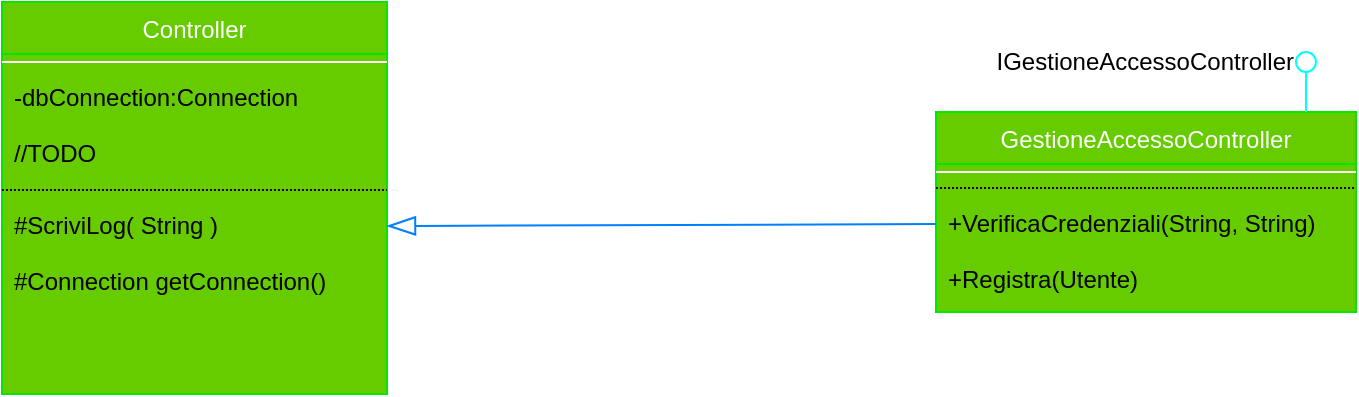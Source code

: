 <mxfile version="14.8.5" type="device" pages="5"><diagram id="iSMBsMay5wjbkawBEaZ3" name="ControllerLogin"><mxGraphModel dx="1403" dy="789" grid="1" gridSize="10" guides="1" tooltips="1" connect="1" arrows="1" fold="1" page="1" pageScale="1" pageWidth="827" pageHeight="1169" math="0" shadow="0"><root><mxCell id="GELP-fdZShFaFYwauIeZ-0"/><mxCell id="GELP-fdZShFaFYwauIeZ-1" parent="GELP-fdZShFaFYwauIeZ-0"/><mxCell id="-6DQs6i2UWzITqkkf_O0-0" value="Controller" style="swimlane;fontStyle=0;align=center;verticalAlign=top;childLayout=stackLayout;horizontal=1;startSize=26;horizontalStack=0;resizeParent=1;resizeLast=0;collapsible=1;marginBottom=0;rounded=0;shadow=0;strokeWidth=1;fontColor=#ffffff;swimlaneFillColor=#66CC00;strokeColor=#00E800;fillColor=#66CC00;" parent="GELP-fdZShFaFYwauIeZ-1" vertex="1"><mxGeometry x="90" y="160" width="192.5" height="196" as="geometry"><mxRectangle x="230" y="140" width="160" height="26" as="alternateBounds"/></mxGeometry></mxCell><mxCell id="-6DQs6i2UWzITqkkf_O0-1" value="" style="line;html=1;strokeWidth=1;align=left;verticalAlign=middle;spacingTop=-1;spacingLeft=3;spacingRight=3;rotatable=0;labelPosition=right;points=[];portConstraint=eastwest;strokeColor=#FFFFFF;" parent="-6DQs6i2UWzITqkkf_O0-0" vertex="1"><mxGeometry y="26" width="192.5" height="8" as="geometry"/></mxCell><mxCell id="-6DQs6i2UWzITqkkf_O0-2" value="-dbConnection:Connection" style="text;align=left;verticalAlign=top;spacingLeft=4;spacingRight=4;overflow=hidden;rotatable=0;points=[[0,0.5],[1,0.5]];portConstraint=eastwest;" parent="-6DQs6i2UWzITqkkf_O0-0" vertex="1"><mxGeometry y="34" width="192.5" height="28" as="geometry"/></mxCell><mxCell id="-6DQs6i2UWzITqkkf_O0-3" value="//TODO" style="text;align=left;verticalAlign=top;spacingLeft=4;spacingRight=4;overflow=hidden;rotatable=0;points=[[0,0.5],[1,0.5]];portConstraint=eastwest;" parent="-6DQs6i2UWzITqkkf_O0-0" vertex="1"><mxGeometry y="62" width="192.5" height="28" as="geometry"/></mxCell><mxCell id="-6DQs6i2UWzITqkkf_O0-4" value="" style="line;html=1;strokeWidth=1;align=left;verticalAlign=middle;spacingTop=-1;spacingLeft=3;spacingRight=3;rotatable=0;labelPosition=right;points=[];portConstraint=eastwest;dashed=1;dashPattern=1 1;" parent="-6DQs6i2UWzITqkkf_O0-0" vertex="1"><mxGeometry y="90" width="192.5" height="8" as="geometry"/></mxCell><mxCell id="-6DQs6i2UWzITqkkf_O0-5" value="#ScriviLog( String )" style="text;align=left;verticalAlign=top;spacingLeft=4;spacingRight=4;overflow=hidden;rotatable=0;points=[[0,0.5],[1,0.5]];portConstraint=eastwest;" parent="-6DQs6i2UWzITqkkf_O0-0" vertex="1"><mxGeometry y="98" width="192.5" height="28" as="geometry"/></mxCell><mxCell id="-6DQs6i2UWzITqkkf_O0-6" value="#Connection getConnection()" style="text;align=left;verticalAlign=top;spacingLeft=4;spacingRight=4;overflow=hidden;rotatable=0;points=[[0,0.5],[1,0.5]];portConstraint=eastwest;" parent="-6DQs6i2UWzITqkkf_O0-0" vertex="1"><mxGeometry y="126" width="192.5" height="28" as="geometry"/></mxCell><mxCell id="-6DQs6i2UWzITqkkf_O0-7" value="GestioneAccessoController" style="swimlane;fontStyle=0;align=center;verticalAlign=top;childLayout=stackLayout;horizontal=1;startSize=26;horizontalStack=0;resizeParent=1;resizeLast=0;collapsible=1;marginBottom=0;rounded=0;shadow=0;strokeWidth=1;fontColor=#ffffff;swimlaneFillColor=#66CC00;strokeColor=#00E800;fillColor=#66CC00;" parent="GELP-fdZShFaFYwauIeZ-1" vertex="1"><mxGeometry x="557" y="215" width="210" height="100" as="geometry"><mxRectangle x="230" y="140" width="160" height="26" as="alternateBounds"/></mxGeometry></mxCell><mxCell id="-6DQs6i2UWzITqkkf_O0-8" value="" style="line;html=1;strokeWidth=1;align=left;verticalAlign=middle;spacingTop=-1;spacingLeft=3;spacingRight=3;rotatable=0;labelPosition=right;points=[];portConstraint=eastwest;strokeColor=#FFFFFF;" parent="-6DQs6i2UWzITqkkf_O0-7" vertex="1"><mxGeometry y="26" width="210" height="8" as="geometry"/></mxCell><mxCell id="-6DQs6i2UWzITqkkf_O0-9" value="" style="line;html=1;strokeWidth=1;align=left;verticalAlign=middle;spacingTop=-1;spacingLeft=3;spacingRight=3;rotatable=0;labelPosition=right;points=[];portConstraint=eastwest;dashed=1;dashPattern=1 1;" parent="-6DQs6i2UWzITqkkf_O0-7" vertex="1"><mxGeometry y="34" width="210" height="8" as="geometry"/></mxCell><mxCell id="-6DQs6i2UWzITqkkf_O0-10" value="+VerificaCredenziali(String, String)" style="text;align=left;verticalAlign=top;spacingLeft=4;spacingRight=4;overflow=hidden;rotatable=0;points=[[0,0.5],[1,0.5]];portConstraint=eastwest;" parent="-6DQs6i2UWzITqkkf_O0-7" vertex="1"><mxGeometry y="42" width="210" height="28" as="geometry"/></mxCell><mxCell id="-6DQs6i2UWzITqkkf_O0-11" value="+Registra(Utente)" style="text;align=left;verticalAlign=top;spacingLeft=4;spacingRight=4;overflow=hidden;rotatable=0;points=[[0,0.5],[1,0.5]];portConstraint=eastwest;" parent="-6DQs6i2UWzITqkkf_O0-7" vertex="1"><mxGeometry y="70" width="210" height="30" as="geometry"/></mxCell><mxCell id="-6DQs6i2UWzITqkkf_O0-12" value="" style="endArrow=none;html=1;strokeColor=#00FFFF;" parent="GELP-fdZShFaFYwauIeZ-1" target="-6DQs6i2UWzITqkkf_O0-13" edge="1"><mxGeometry width="50" height="50" relative="1" as="geometry"><mxPoint x="742" y="215" as="sourcePoint"/><mxPoint x="747" y="185" as="targetPoint"/></mxGeometry></mxCell><mxCell id="-6DQs6i2UWzITqkkf_O0-13" value="" style="ellipse;whiteSpace=wrap;html=1;aspect=fixed;strokeColor=#00FFFF;" parent="GELP-fdZShFaFYwauIeZ-1" vertex="1"><mxGeometry x="737" y="185" width="10" height="10" as="geometry"/></mxCell><mxCell id="-6DQs6i2UWzITqkkf_O0-14" value="IGestioneAccessoController" style="text;html=1;align=right;verticalAlign=middle;resizable=0;points=[];autosize=1;strokeColor=none;" parent="GELP-fdZShFaFYwauIeZ-1" vertex="1"><mxGeometry x="577" y="180" width="160" height="20" as="geometry"/></mxCell><mxCell id="-6DQs6i2UWzITqkkf_O0-15" value="" style="endArrow=blockThin;html=1;endFill=0;jumpSize=6;startSize=12;endSize=12;strokeColor=#007FFF;exitX=0;exitY=0.5;exitDx=0;exitDy=0;entryX=1;entryY=0.5;entryDx=0;entryDy=0;" parent="GELP-fdZShFaFYwauIeZ-1" source="-6DQs6i2UWzITqkkf_O0-10" target="-6DQs6i2UWzITqkkf_O0-5" edge="1"><mxGeometry width="50" height="50" relative="1" as="geometry"><mxPoint x="420" y="470" as="sourcePoint"/><mxPoint x="244.375" y="366" as="targetPoint"/></mxGeometry></mxCell></root></mxGraphModel></diagram><diagram id="yVv5WazXG0fCefWkCFRc" name="Broker"><mxGraphModel dx="1403" dy="789" grid="1" gridSize="10" guides="1" tooltips="1" connect="1" arrows="1" fold="1" page="1" pageScale="1" pageWidth="827" pageHeight="1169" math="0" shadow="0"><root><mxCell id="cT_zm1OCgw1b50ZBrVHQ-0"/><mxCell id="cT_zm1OCgw1b50ZBrVHQ-1" parent="cT_zm1OCgw1b50ZBrVHQ-0"/><mxCell id="CBRPWZOL18wmjqipD_f1-0" value="" style="rounded=0;whiteSpace=wrap;html=1;" parent="cT_zm1OCgw1b50ZBrVHQ-1" vertex="1"><mxGeometry x="80" y="80" width="1020" height="580" as="geometry"/></mxCell><mxCell id="CBRPWZOL18wmjqipD_f1-1" value="Broker" style="rounded=0;whiteSpace=wrap;html=1;" parent="cT_zm1OCgw1b50ZBrVHQ-1" vertex="1"><mxGeometry x="80" y="50" width="100" height="30" as="geometry"/></mxCell><mxCell id="EuYrez2ANjo7ynz7ji1y-0" value="&lt;&lt;singleton&gt;&gt;&#xA;&#xA;        GestoreSessione" style="swimlane;fontStyle=0;align=left;verticalAlign=top;childLayout=stackLayout;horizontal=1;startSize=70;horizontalStack=0;resizeParent=1;resizeLast=0;collapsible=1;marginBottom=0;rounded=0;shadow=0;strokeWidth=1;fillColor=#FFFFFF;" parent="cT_zm1OCgw1b50ZBrVHQ-1" vertex="1"><mxGeometry x="140" y="130" width="230" height="202" as="geometry"><mxRectangle x="550" y="140" width="160" height="26" as="alternateBounds"/></mxGeometry></mxCell><mxCell id="EuYrez2ANjo7ynz7ji1y-1" value="&lt;font color=&quot;#ffffff&quot;&gt;I&lt;/font&gt;" style="text;html=1;align=center;verticalAlign=middle;resizable=0;points=[];autosize=1;strokeColor=none;" parent="EuYrez2ANjo7ynz7ji1y-0" vertex="1"><mxGeometry y="70" width="230" height="20" as="geometry"/></mxCell><mxCell id="EuYrez2ANjo7ynz7ji1y-2" value="" style="line;html=1;strokeWidth=1;align=left;verticalAlign=middle;spacingTop=-1;spacingLeft=3;spacingRight=3;rotatable=0;labelPosition=right;points=[];portConstraint=eastwest;dashed=1;" parent="EuYrez2ANjo7ynz7ji1y-0" vertex="1"><mxGeometry y="90" width="230" height="8" as="geometry"/></mxCell><mxCell id="EuYrez2ANjo7ynz7ji1y-3" value="+creaSessione( Sessione ) " style="text;align=left;verticalAlign=top;spacingLeft=4;spacingRight=4;overflow=hidden;rotatable=0;points=[[0,0.5],[1,0.5]];portConstraint=eastwest;" parent="EuYrez2ANjo7ynz7ji1y-0" vertex="1"><mxGeometry y="98" width="230" height="26" as="geometry"/></mxCell><mxCell id="EuYrez2ANjo7ynz7ji1y-5" value="+verificaSessione( String ) " style="text;align=left;verticalAlign=top;spacingLeft=4;spacingRight=4;overflow=hidden;rotatable=0;points=[[0,0.5],[1,0.5]];portConstraint=eastwest;" parent="EuYrez2ANjo7ynz7ji1y-0" vertex="1"><mxGeometry y="124" width="230" height="26" as="geometry"/></mxCell><mxCell id="EuYrez2ANjo7ynz7ji1y-12" value="+eliminaSessione( String ) " style="text;align=left;verticalAlign=top;spacingLeft=4;spacingRight=4;overflow=hidden;rotatable=0;points=[[0,0.5],[1,0.5]];portConstraint=eastwest;" parent="EuYrez2ANjo7ynz7ji1y-0" vertex="1"><mxGeometry y="150" width="230" height="26" as="geometry"/></mxCell><mxCell id="EuYrez2ANjo7ynz7ji1y-4" value="  " style="text;align=left;verticalAlign=top;spacingLeft=4;spacingRight=4;overflow=hidden;rotatable=0;points=[[0,0.5],[1,0.5]];portConstraint=eastwest;" parent="EuYrez2ANjo7ynz7ji1y-0" vertex="1"><mxGeometry y="176" width="230" height="26" as="geometry"/></mxCell><mxCell id="EuYrez2ANjo7ynz7ji1y-13" value="SessioneAttiva" style="swimlane;fontStyle=0;align=center;verticalAlign=middle;childLayout=stackLayout;horizontal=1;startSize=70;horizontalStack=0;resizeParent=1;resizeLast=0;collapsible=1;marginBottom=0;rounded=0;shadow=0;strokeWidth=1;fillColor=#FFFFFF;" parent="cT_zm1OCgw1b50ZBrVHQ-1" vertex="1"><mxGeometry x="480" y="130" width="230" height="130" as="geometry"><mxRectangle x="550" y="140" width="160" height="26" as="alternateBounds"/></mxGeometry></mxCell><mxCell id="EuYrez2ANjo7ynz7ji1y-20" value="-chiave:String" style="text;align=left;verticalAlign=top;spacingLeft=4;spacingRight=4;overflow=hidden;rotatable=0;points=[[0,0.5],[1,0.5]];portConstraint=eastwest;" parent="EuYrez2ANjo7ynz7ji1y-13" vertex="1"><mxGeometry y="70" width="230" height="26" as="geometry"/></mxCell><mxCell id="EuYrez2ANjo7ynz7ji1y-15" value="" style="line;html=1;strokeWidth=1;align=left;verticalAlign=middle;spacingTop=-1;spacingLeft=3;spacingRight=3;rotatable=0;labelPosition=right;points=[];portConstraint=eastwest;dashed=1;" parent="EuYrez2ANjo7ynz7ji1y-13" vertex="1"><mxGeometry y="96" width="230" height="8" as="geometry"/></mxCell><mxCell id="EuYrez2ANjo7ynz7ji1y-21" value="Sessione" style="swimlane;fontStyle=0;align=center;verticalAlign=middle;childLayout=stackLayout;horizontal=1;startSize=70;horizontalStack=0;resizeParent=1;resizeLast=0;collapsible=1;marginBottom=0;rounded=0;shadow=0;strokeWidth=1;fillColor=#FFFFFF;" parent="cT_zm1OCgw1b50ZBrVHQ-1" vertex="1"><mxGeometry x="810" y="130" width="230" height="210" as="geometry"><mxRectangle x="550" y="140" width="160" height="26" as="alternateBounds"/></mxGeometry></mxCell><mxCell id="EuYrez2ANjo7ynz7ji1y-24" value="-ruolo: String" style="text;align=left;verticalAlign=top;spacingLeft=4;spacingRight=4;overflow=hidden;rotatable=0;points=[[0,0.5],[1,0.5]];portConstraint=eastwest;" parent="EuYrez2ANjo7ynz7ji1y-21" vertex="1"><mxGeometry y="70" width="230" height="26" as="geometry"/></mxCell><mxCell id="EuYrez2ANjo7ynz7ji1y-26" value="-dataCreazione: Date" style="text;align=left;verticalAlign=top;spacingLeft=4;spacingRight=4;overflow=hidden;rotatable=0;points=[[0,0.5],[1,0.5]];portConstraint=eastwest;" parent="EuYrez2ANjo7ynz7ji1y-21" vertex="1"><mxGeometry y="96" width="230" height="26" as="geometry"/></mxCell><mxCell id="EuYrez2ANjo7ynz7ji1y-25" value="-dataScadenza: Date" style="text;align=left;verticalAlign=top;spacingLeft=4;spacingRight=4;overflow=hidden;rotatable=0;points=[[0,0.5],[1,0.5]];portConstraint=eastwest;" parent="EuYrez2ANjo7ynz7ji1y-21" vertex="1"><mxGeometry y="122" width="230" height="26" as="geometry"/></mxCell><mxCell id="EuYrez2ANjo7ynz7ji1y-22" value="-ipClient: String" style="text;align=left;verticalAlign=top;spacingLeft=4;spacingRight=4;overflow=hidden;rotatable=0;points=[[0,0.5],[1,0.5]];portConstraint=eastwest;" parent="EuYrez2ANjo7ynz7ji1y-21" vertex="1"><mxGeometry y="148" width="230" height="26" as="geometry"/></mxCell><mxCell id="EuYrez2ANjo7ynz7ji1y-23" value="" style="line;html=1;strokeWidth=1;align=left;verticalAlign=middle;spacingTop=-1;spacingLeft=3;spacingRight=3;rotatable=0;labelPosition=right;points=[];portConstraint=eastwest;dashed=1;" parent="EuYrez2ANjo7ynz7ji1y-21" vertex="1"><mxGeometry y="174" width="230" height="8" as="geometry"/></mxCell><mxCell id="EuYrez2ANjo7ynz7ji1y-27" value="FiltroRichieste" style="swimlane;fontStyle=0;align=center;verticalAlign=middle;childLayout=stackLayout;horizontal=1;startSize=70;horizontalStack=0;resizeParent=1;resizeLast=0;collapsible=1;marginBottom=0;rounded=0;shadow=0;strokeWidth=1;fillColor=#FFFFFF;" parent="cT_zm1OCgw1b50ZBrVHQ-1" vertex="1"><mxGeometry x="140" y="390" width="230" height="130" as="geometry"><mxRectangle x="550" y="140" width="160" height="26" as="alternateBounds"/></mxGeometry></mxCell><mxCell id="EuYrez2ANjo7ynz7ji1y-30" value="&lt;font color=&quot;#ffffff&quot;&gt;I&lt;/font&gt;" style="text;html=1;align=center;verticalAlign=middle;resizable=0;points=[];autosize=1;strokeColor=none;" parent="EuYrez2ANjo7ynz7ji1y-27" vertex="1"><mxGeometry y="70" width="230" height="20" as="geometry"/></mxCell><mxCell id="EuYrez2ANjo7ynz7ji1y-29" value="" style="line;html=1;strokeWidth=1;align=left;verticalAlign=middle;spacingTop=-1;spacingLeft=3;spacingRight=3;rotatable=0;labelPosition=right;points=[];portConstraint=eastwest;dashed=1;" parent="EuYrez2ANjo7ynz7ji1y-27" vertex="1"><mxGeometry y="90" width="230" height="8" as="geometry"/></mxCell><mxCell id="EuYrez2ANjo7ynz7ji1y-28" value="+gestisciRichiesta(Richiesta)" style="text;align=left;verticalAlign=top;spacingLeft=4;spacingRight=4;overflow=hidden;rotatable=0;points=[[0,0.5],[1,0.5]];portConstraint=eastwest;" parent="EuYrez2ANjo7ynz7ji1y-27" vertex="1"><mxGeometry y="98" width="230" height="26" as="geometry"/></mxCell><mxCell id="EuYrez2ANjo7ynz7ji1y-31" value="Richiesta" style="swimlane;fontStyle=0;align=center;verticalAlign=middle;childLayout=stackLayout;horizontal=1;startSize=70;horizontalStack=0;resizeParent=1;resizeLast=0;collapsible=1;marginBottom=0;rounded=0;shadow=0;strokeWidth=1;fillColor=#FFFFFF;" parent="cT_zm1OCgw1b50ZBrVHQ-1" vertex="1"><mxGeometry x="500" y="390" width="230" height="210" as="geometry"><mxRectangle x="550" y="140" width="160" height="26" as="alternateBounds"/></mxGeometry></mxCell><mxCell id="EuYrez2ANjo7ynz7ji1y-35" value="- destinatario: String" style="text;align=left;verticalAlign=top;spacingLeft=4;spacingRight=4;overflow=hidden;rotatable=0;points=[[0,0.5],[1,0.5]];portConstraint=eastwest;" parent="EuYrez2ANjo7ynz7ji1y-31" vertex="1"><mxGeometry y="70" width="230" height="26" as="geometry"/></mxCell><mxCell id="EuYrez2ANjo7ynz7ji1y-37" value="- mittente: String" style="text;align=left;verticalAlign=top;spacingLeft=4;spacingRight=4;overflow=hidden;rotatable=0;points=[[0,0.5],[1,0.5]];portConstraint=eastwest;" parent="EuYrez2ANjo7ynz7ji1y-31" vertex="1"><mxGeometry y="96" width="230" height="26" as="geometry"/></mxCell><mxCell id="EuYrez2ANjo7ynz7ji1y-36" value="- servizio: String" style="text;align=left;verticalAlign=top;spacingLeft=4;spacingRight=4;overflow=hidden;rotatable=0;points=[[0,0.5],[1,0.5]];portConstraint=eastwest;" parent="EuYrez2ANjo7ynz7ji1y-31" vertex="1"><mxGeometry y="122" width="230" height="26" as="geometry"/></mxCell><mxCell id="EuYrez2ANjo7ynz7ji1y-38" value="- parametri: Array(Object)" style="text;align=left;verticalAlign=top;spacingLeft=4;spacingRight=4;overflow=hidden;rotatable=0;points=[[0,0.5],[1,0.5]];portConstraint=eastwest;" parent="EuYrez2ANjo7ynz7ji1y-31" vertex="1"><mxGeometry y="148" width="230" height="26" as="geometry"/></mxCell><mxCell id="EuYrez2ANjo7ynz7ji1y-33" value="" style="line;html=1;strokeWidth=1;align=left;verticalAlign=middle;spacingTop=-1;spacingLeft=3;spacingRight=3;rotatable=0;labelPosition=right;points=[];portConstraint=eastwest;dashed=1;" parent="EuYrez2ANjo7ynz7ji1y-31" vertex="1"><mxGeometry y="174" width="230" height="8" as="geometry"/></mxCell><mxCell id="EuYrez2ANjo7ynz7ji1y-39" value="" style="endArrow=openThin;html=1;fontColor=#000000;exitX=0.5;exitY=0;exitDx=0;exitDy=0;endFill=0;strokeWidth=1;endSize=12;" parent="cT_zm1OCgw1b50ZBrVHQ-1" source="EuYrez2ANjo7ynz7ji1y-27" target="EuYrez2ANjo7ynz7ji1y-4" edge="1"><mxGeometry width="50" height="50" relative="1" as="geometry"><mxPoint x="550" y="370" as="sourcePoint"/><mxPoint x="600" y="320" as="targetPoint"/></mxGeometry></mxCell><mxCell id="EuYrez2ANjo7ynz7ji1y-40" value="" style="endArrow=openThin;html=1;fontColor=#000000;exitX=1;exitY=0.5;exitDx=0;exitDy=0;endFill=0;strokeWidth=1;endSize=12;dashed=1;" parent="cT_zm1OCgw1b50ZBrVHQ-1" source="EuYrez2ANjo7ynz7ji1y-27" edge="1"><mxGeometry width="50" height="50" relative="1" as="geometry"><mxPoint x="265" y="400" as="sourcePoint"/><mxPoint x="500" y="456" as="targetPoint"/></mxGeometry></mxCell><mxCell id="EuYrez2ANjo7ynz7ji1y-41" value="" style="endArrow=openThin;html=1;fontColor=#000000;exitX=0.999;exitY=0.293;exitDx=0;exitDy=0;endFill=0;strokeWidth=1;endSize=12;entryX=0.5;entryY=1;entryDx=0;entryDy=0;exitPerimeter=0;" parent="cT_zm1OCgw1b50ZBrVHQ-1" source="EuYrez2ANjo7ynz7ji1y-31" target="EuYrez2ANjo7ynz7ji1y-21" edge="1"><mxGeometry width="50" height="50" relative="1" as="geometry"><mxPoint x="265" y="400" as="sourcePoint"/><mxPoint x="265" y="342.0" as="targetPoint"/><Array as="points"><mxPoint x="925" y="453"/></Array></mxGeometry></mxCell><mxCell id="EuYrez2ANjo7ynz7ji1y-43" value="" style="endArrow=openThin;html=1;fontColor=#000000;exitX=0.999;exitY=0.405;exitDx=0;exitDy=0;endFill=0;strokeWidth=1;endSize=12;entryX=0;entryY=0.25;entryDx=0;entryDy=0;exitPerimeter=0;" parent="cT_zm1OCgw1b50ZBrVHQ-1" source="EuYrez2ANjo7ynz7ji1y-13" target="EuYrez2ANjo7ynz7ji1y-21" edge="1"><mxGeometry width="50" height="50" relative="1" as="geometry"><mxPoint x="265" y="400" as="sourcePoint"/><mxPoint x="265" y="342.0" as="targetPoint"/></mxGeometry></mxCell><mxCell id="EuYrez2ANjo7ynz7ji1y-44" value="1" style="text;html=1;align=center;verticalAlign=middle;resizable=0;points=[];autosize=1;strokeColor=none;fontColor=#000000;" parent="cT_zm1OCgw1b50ZBrVHQ-1" vertex="1"><mxGeometry x="710" y="160" width="20" height="20" as="geometry"/></mxCell><mxCell id="EuYrez2ANjo7ynz7ji1y-45" value="1" style="text;html=1;align=center;verticalAlign=middle;resizable=0;points=[];autosize=1;strokeColor=none;fontColor=#000000;" parent="cT_zm1OCgw1b50ZBrVHQ-1" vertex="1"><mxGeometry x="790" y="160" width="20" height="20" as="geometry"/></mxCell><mxCell id="EuYrez2ANjo7ynz7ji1y-46" value="" style="endArrow=none;html=1;fontColor=#000000;exitX=0.999;exitY=0.405;exitDx=0;exitDy=0;endFill=0;strokeWidth=1;endSize=12;entryX=0.007;entryY=0.459;entryDx=0;entryDy=0;exitPerimeter=0;entryPerimeter=0;startArrow=diamondThin;startFill=1;startSize=12;" parent="cT_zm1OCgw1b50ZBrVHQ-1" target="EuYrez2ANjo7ynz7ji1y-13" edge="1"><mxGeometry width="50" height="50" relative="1" as="geometry"><mxPoint x="370" y="190.15" as="sourcePoint"/><mxPoint x="470.23" y="190" as="targetPoint"/></mxGeometry></mxCell></root></mxGraphModel></diagram><diagram id="GL3_-5Gi8a7EhkOxfYoe" name="Interfacce"><mxGraphModel dx="1403" dy="789" grid="1" gridSize="10" guides="1" tooltips="1" connect="1" arrows="1" fold="1" page="1" pageScale="1" pageWidth="827" pageHeight="1169" math="0" shadow="0"><root><mxCell id="ZfhYme3P4JYmQQ1XmOYn-0"/><mxCell id="ZfhYme3P4JYmQQ1XmOYn-1" parent="ZfhYme3P4JYmQQ1XmOYn-0"/><mxCell id="ZfhYme3P4JYmQQ1XmOYn-2" value="&lt;&lt;Interface&gt;&gt;&#xA;&#xA;        IFarmaci" style="swimlane;fontStyle=0;align=left;verticalAlign=top;childLayout=stackLayout;horizontal=1;startSize=70;horizontalStack=0;resizeParent=1;resizeLast=0;collapsible=1;marginBottom=0;rounded=0;shadow=0;strokeWidth=1;fillColor=#60a917;strokeColor=#2D7600;fontColor=#ffffff;" parent="ZfhYme3P4JYmQQ1XmOYn-1" vertex="1"><mxGeometry x="40" y="40" width="200" height="160" as="geometry"><mxRectangle x="550" y="140" width="160" height="26" as="alternateBounds"/></mxGeometry></mxCell><mxCell id="ZfhYme3P4JYmQQ1XmOYn-3" value="&lt;font color=&quot;#ffffff&quot;&gt;I&lt;/font&gt;" style="text;html=1;align=center;verticalAlign=middle;resizable=0;points=[];autosize=1;strokeColor=none;" parent="ZfhYme3P4JYmQQ1XmOYn-2" vertex="1"><mxGeometry y="70" width="200" height="20" as="geometry"/></mxCell><mxCell id="ZfhYme3P4JYmQQ1XmOYn-4" value="" style="line;html=1;strokeWidth=1;align=left;verticalAlign=middle;spacingTop=-1;spacingLeft=3;spacingRight=3;rotatable=0;labelPosition=right;points=[];portConstraint=eastwest;strokeColor=#00FFFF;dashed=1;" parent="ZfhYme3P4JYmQQ1XmOYn-2" vertex="1"><mxGeometry y="90" width="200" height="8" as="geometry"/></mxCell><mxCell id="ZfhYme3P4JYmQQ1XmOYn-5" value="+getElencoFarmaci( String )" style="text;align=left;verticalAlign=top;spacingLeft=4;spacingRight=4;overflow=hidden;rotatable=0;points=[[0,0.5],[1,0.5]];portConstraint=eastwest;" parent="ZfhYme3P4JYmQQ1XmOYn-2" vertex="1"><mxGeometry y="98" width="200" height="26" as="geometry"/></mxCell><mxCell id="ZfhYme3P4JYmQQ1XmOYn-6" value="  " style="text;align=left;verticalAlign=top;spacingLeft=4;spacingRight=4;overflow=hidden;rotatable=0;points=[[0,0.5],[1,0.5]];portConstraint=eastwest;" parent="ZfhYme3P4JYmQQ1XmOYn-2" vertex="1"><mxGeometry y="124" width="200" height="26" as="geometry"/></mxCell><mxCell id="n6UhfPeeH3KFuSFYQKd4-0" value="&lt;&lt;Interface&gt;&gt;&#xA;&#xA;      IPrenotazioni" style="swimlane;fontStyle=0;align=left;verticalAlign=top;childLayout=stackLayout;horizontal=1;startSize=70;horizontalStack=0;resizeParent=1;resizeLast=0;collapsible=1;marginBottom=0;rounded=0;shadow=0;strokeWidth=1;fillColor=#60a917;strokeColor=#2D7600;fontColor=#ffffff;" parent="ZfhYme3P4JYmQQ1XmOYn-1" vertex="1"><mxGeometry x="600" y="40" width="200" height="190" as="geometry"><mxRectangle x="550" y="140" width="160" height="26" as="alternateBounds"/></mxGeometry></mxCell><mxCell id="n6UhfPeeH3KFuSFYQKd4-1" value="&lt;font color=&quot;#ffffff&quot;&gt;I&lt;/font&gt;" style="text;html=1;align=center;verticalAlign=middle;resizable=0;points=[];autosize=1;strokeColor=none;" parent="n6UhfPeeH3KFuSFYQKd4-0" vertex="1"><mxGeometry y="70" width="200" height="20" as="geometry"/></mxCell><mxCell id="n6UhfPeeH3KFuSFYQKd4-2" value="" style="line;html=1;strokeWidth=1;align=left;verticalAlign=middle;spacingTop=-1;spacingLeft=3;spacingRight=3;rotatable=0;labelPosition=right;points=[];portConstraint=eastwest;strokeColor=#00FFFF;dashed=1;" parent="n6UhfPeeH3KFuSFYQKd4-0" vertex="1"><mxGeometry y="90" width="200" height="8" as="geometry"/></mxCell><mxCell id="n6UhfPeeH3KFuSFYQKd4-3" value="+getElencoPrenotazioni(Date)" style="text;align=left;verticalAlign=top;spacingLeft=4;spacingRight=4;overflow=hidden;rotatable=0;points=[[0,0.5],[1,0.5]];portConstraint=eastwest;" parent="n6UhfPeeH3KFuSFYQKd4-0" vertex="1"><mxGeometry y="98" width="200" height="26" as="geometry"/></mxCell><mxCell id="fNYz-S5rn7Ygtek_KGpU-2" value="+confermaPrenotazione( String)" style="text;align=left;verticalAlign=top;spacingLeft=4;spacingRight=4;overflow=hidden;rotatable=0;points=[[0,0.5],[1,0.5]];portConstraint=eastwest;" parent="n6UhfPeeH3KFuSFYQKd4-0" vertex="1"><mxGeometry y="124" width="200" height="26" as="geometry"/></mxCell><mxCell id="n6UhfPeeH3KFuSFYQKd4-4" value="  " style="text;align=left;verticalAlign=top;spacingLeft=4;spacingRight=4;overflow=hidden;rotatable=0;points=[[0,0.5],[1,0.5]];portConstraint=eastwest;" parent="n6UhfPeeH3KFuSFYQKd4-0" vertex="1"><mxGeometry y="150" width="200" height="26" as="geometry"/></mxCell><mxCell id="n6UhfPeeH3KFuSFYQKd4-20" value="&lt;&lt;Interface&gt;&gt;&#xA;&#xA;     IGestionePrenotazioni" style="swimlane;fontStyle=0;align=left;verticalAlign=top;childLayout=stackLayout;horizontal=1;startSize=70;horizontalStack=0;resizeParent=1;resizeLast=0;collapsible=1;marginBottom=0;rounded=0;shadow=0;strokeWidth=1;fillColor=#60a917;strokeColor=#2D7600;fontColor=#ffffff;" parent="ZfhYme3P4JYmQQ1XmOYn-1" vertex="1"><mxGeometry x="40" y="290" width="200" height="150" as="geometry"><mxRectangle x="550" y="140" width="160" height="26" as="alternateBounds"/></mxGeometry></mxCell><mxCell id="n6UhfPeeH3KFuSFYQKd4-21" value="&lt;font color=&quot;#ffffff&quot;&gt;I&lt;/font&gt;" style="text;html=1;align=center;verticalAlign=middle;resizable=0;points=[];autosize=1;strokeColor=none;" parent="n6UhfPeeH3KFuSFYQKd4-20" vertex="1"><mxGeometry y="70" width="200" height="20" as="geometry"/></mxCell><mxCell id="n6UhfPeeH3KFuSFYQKd4-22" value="" style="line;html=1;strokeWidth=1;align=left;verticalAlign=middle;spacingTop=-1;spacingLeft=3;spacingRight=3;rotatable=0;labelPosition=right;points=[];portConstraint=eastwest;strokeColor=#00FFFF;dashed=1;" parent="n6UhfPeeH3KFuSFYQKd4-20" vertex="1"><mxGeometry y="90" width="200" height="8" as="geometry"/></mxCell><mxCell id="n6UhfPeeH3KFuSFYQKd4-23" value="+getListaPrenotazioni(Utente)" style="text;align=left;verticalAlign=top;spacingLeft=4;spacingRight=4;overflow=hidden;rotatable=0;points=[[0,0.5],[1,0.5]];portConstraint=eastwest;" parent="n6UhfPeeH3KFuSFYQKd4-20" vertex="1"><mxGeometry y="98" width="200" height="26" as="geometry"/></mxCell><mxCell id="Al3dNOMuMMS46lB1G4Fk-0" value="+creaPrenotazione(String)" style="text;align=left;verticalAlign=top;spacingLeft=4;spacingRight=4;overflow=hidden;rotatable=0;points=[[0,0.5],[1,0.5]];portConstraint=eastwest;" parent="n6UhfPeeH3KFuSFYQKd4-20" vertex="1"><mxGeometry y="124" width="200" height="26" as="geometry"/></mxCell><mxCell id="n6UhfPeeH3KFuSFYQKd4-25" value="&lt;&lt;Interface&gt;&gt;&#xA;&#xA;        IUtenti" style="swimlane;fontStyle=0;align=left;verticalAlign=top;childLayout=stackLayout;horizontal=1;startSize=70;horizontalStack=0;resizeParent=1;resizeLast=0;collapsible=1;marginBottom=0;rounded=0;shadow=0;strokeWidth=1;fillColor=#60a917;strokeColor=#2D7600;fontColor=#ffffff;" parent="ZfhYme3P4JYmQQ1XmOYn-1" vertex="1"><mxGeometry x="320" y="40" width="200" height="210" as="geometry"><mxRectangle x="550" y="140" width="160" height="26" as="alternateBounds"/></mxGeometry></mxCell><mxCell id="n6UhfPeeH3KFuSFYQKd4-26" value="&lt;font color=&quot;#ffffff&quot;&gt;I&lt;/font&gt;" style="text;html=1;align=center;verticalAlign=middle;resizable=0;points=[];autosize=1;strokeColor=none;" parent="n6UhfPeeH3KFuSFYQKd4-25" vertex="1"><mxGeometry y="70" width="200" height="20" as="geometry"/></mxCell><mxCell id="n6UhfPeeH3KFuSFYQKd4-27" value="" style="line;html=1;strokeWidth=1;align=left;verticalAlign=middle;spacingTop=-1;spacingLeft=3;spacingRight=3;rotatable=0;labelPosition=right;points=[];portConstraint=eastwest;strokeColor=#00FFFF;dashed=1;" parent="n6UhfPeeH3KFuSFYQKd4-25" vertex="1"><mxGeometry y="90" width="200" height="8" as="geometry"/></mxCell><mxCell id="n6UhfPeeH3KFuSFYQKd4-28" value="+getElencoUtenti()" style="text;align=left;verticalAlign=top;spacingLeft=4;spacingRight=4;overflow=hidden;rotatable=0;points=[[0,0.5],[1,0.5]];portConstraint=eastwest;" parent="n6UhfPeeH3KFuSFYQKd4-25" vertex="1"><mxGeometry y="98" width="200" height="26" as="geometry"/></mxCell><mxCell id="Al3dNOMuMMS46lB1G4Fk-1" value="+ricercaUtente(String)" style="text;align=left;verticalAlign=top;spacingLeft=4;spacingRight=4;overflow=hidden;rotatable=0;points=[[0,0.5],[1,0.5]];portConstraint=eastwest;" parent="n6UhfPeeH3KFuSFYQKd4-25" vertex="1"><mxGeometry y="124" width="200" height="26" as="geometry"/></mxCell><mxCell id="fNYz-S5rn7Ygtek_KGpU-0" value="+confermaUtente(String)" style="text;align=left;verticalAlign=top;spacingLeft=4;spacingRight=4;overflow=hidden;rotatable=0;points=[[0,0.5],[1,0.5]];portConstraint=eastwest;" parent="n6UhfPeeH3KFuSFYQKd4-25" vertex="1"><mxGeometry y="150" width="200" height="26" as="geometry"/></mxCell><mxCell id="fNYz-S5rn7Ygtek_KGpU-1" value="+bloccaUtente(String)" style="text;align=left;verticalAlign=top;spacingLeft=4;spacingRight=4;overflow=hidden;rotatable=0;points=[[0,0.5],[1,0.5]];portConstraint=eastwest;" parent="n6UhfPeeH3KFuSFYQKd4-25" vertex="1"><mxGeometry y="176" width="200" height="26" as="geometry"/></mxCell><mxCell id="n6UhfPeeH3KFuSFYQKd4-29" value="  " style="text;align=left;verticalAlign=top;spacingLeft=4;spacingRight=4;overflow=hidden;rotatable=0;points=[[0,0.5],[1,0.5]];portConstraint=eastwest;" parent="n6UhfPeeH3KFuSFYQKd4-25" vertex="1"><mxGeometry y="202" width="200" height="8" as="geometry"/></mxCell><mxCell id="x0ny44g0DmpaHEk4-ogQ-0" value="&lt;&lt;Interface&gt;&gt;&#xA;&#xA;        IRicercaFarmaci" style="swimlane;fontStyle=0;align=left;verticalAlign=top;childLayout=stackLayout;horizontal=1;startSize=70;horizontalStack=0;resizeParent=1;resizeLast=0;collapsible=1;marginBottom=0;rounded=0;shadow=0;strokeWidth=1;fillColor=#60a917;strokeColor=#2D7600;fontColor=#ffffff;" parent="ZfhYme3P4JYmQQ1XmOYn-1" vertex="1"><mxGeometry x="320" y="290" width="200" height="150" as="geometry"><mxRectangle x="550" y="140" width="160" height="26" as="alternateBounds"/></mxGeometry></mxCell><mxCell id="x0ny44g0DmpaHEk4-ogQ-1" value="&lt;font color=&quot;#ffffff&quot;&gt;I&lt;/font&gt;" style="text;html=1;align=center;verticalAlign=middle;resizable=0;points=[];autosize=1;strokeColor=none;" parent="x0ny44g0DmpaHEk4-ogQ-0" vertex="1"><mxGeometry y="70" width="200" height="20" as="geometry"/></mxCell><mxCell id="x0ny44g0DmpaHEk4-ogQ-2" value="" style="line;html=1;strokeWidth=1;align=left;verticalAlign=middle;spacingTop=-1;spacingLeft=3;spacingRight=3;rotatable=0;labelPosition=right;points=[];portConstraint=eastwest;strokeColor=#00FFFF;dashed=1;" parent="x0ny44g0DmpaHEk4-ogQ-0" vertex="1"><mxGeometry y="90" width="200" height="8" as="geometry"/></mxCell><mxCell id="x0ny44g0DmpaHEk4-ogQ-3" value="+ricercaFarmaci(String, String)" style="text;align=left;verticalAlign=top;spacingLeft=4;spacingRight=4;overflow=hidden;rotatable=0;points=[[0,0.5],[1,0.5]];portConstraint=eastwest;" parent="x0ny44g0DmpaHEk4-ogQ-0" vertex="1"><mxGeometry y="98" width="200" height="26" as="geometry"/></mxCell><mxCell id="x0ny44g0DmpaHEk4-ogQ-4" value="  " style="text;align=left;verticalAlign=top;spacingLeft=4;spacingRight=4;overflow=hidden;rotatable=0;points=[[0,0.5],[1,0.5]];portConstraint=eastwest;" parent="x0ny44g0DmpaHEk4-ogQ-0" vertex="1"><mxGeometry y="124" width="200" height="26" as="geometry"/></mxCell><mxCell id="Cww_7IHX2-KMNM_BBPtB-0" value="&lt;&lt;Interface&gt;&gt;&#xA;&#xA;      IGestioneAccesso" style="swimlane;fontStyle=0;align=left;verticalAlign=top;childLayout=stackLayout;horizontal=1;startSize=70;horizontalStack=0;resizeParent=1;resizeLast=0;collapsible=1;marginBottom=0;rounded=0;shadow=0;strokeWidth=1;fillColor=#60a917;strokeColor=#2D7600;fontColor=#ffffff;" parent="ZfhYme3P4JYmQQ1XmOYn-1" vertex="1"><mxGeometry x="600" y="290" width="200" height="150" as="geometry"><mxRectangle x="550" y="140" width="160" height="26" as="alternateBounds"/></mxGeometry></mxCell><mxCell id="Cww_7IHX2-KMNM_BBPtB-1" value="&lt;font color=&quot;#ffffff&quot;&gt;I&lt;/font&gt;" style="text;html=1;align=center;verticalAlign=middle;resizable=0;points=[];autosize=1;strokeColor=none;" parent="Cww_7IHX2-KMNM_BBPtB-0" vertex="1"><mxGeometry y="70" width="200" height="20" as="geometry"/></mxCell><mxCell id="Cww_7IHX2-KMNM_BBPtB-2" value="" style="line;html=1;strokeWidth=1;align=left;verticalAlign=middle;spacingTop=-1;spacingLeft=3;spacingRight=3;rotatable=0;labelPosition=right;points=[];portConstraint=eastwest;strokeColor=#00FFFF;dashed=1;" parent="Cww_7IHX2-KMNM_BBPtB-0" vertex="1"><mxGeometry y="90" width="200" height="8" as="geometry"/></mxCell><mxCell id="Cww_7IHX2-KMNM_BBPtB-3" value="+VerificaCredenziali(String, String)" style="text;align=left;verticalAlign=top;spacingLeft=4;spacingRight=4;overflow=hidden;rotatable=0;points=[[0,0.5],[1,0.5]];portConstraint=eastwest;" parent="Cww_7IHX2-KMNM_BBPtB-0" vertex="1"><mxGeometry y="98" width="200" height="26" as="geometry"/></mxCell><mxCell id="NXEQzA1pVHBszsEQ3zHj-0" value="+Registra(Utente)" style="text;align=left;verticalAlign=top;spacingLeft=4;spacingRight=4;overflow=hidden;rotatable=0;points=[[0,0.5],[1,0.5]];portConstraint=eastwest;" parent="Cww_7IHX2-KMNM_BBPtB-0" vertex="1"><mxGeometry y="124" width="200" height="26" as="geometry"/></mxCell></root></mxGraphModel></diagram><diagram id="uPiAunAodDr_Y-TiUzLU" name="ControllerGenerale"><mxGraphModel dx="1651" dy="928" grid="1" gridSize="10" guides="1" tooltips="1" connect="1" arrows="1" fold="1" page="1" pageScale="1" pageWidth="1654" pageHeight="2336" math="0" shadow="0"><root><mxCell id="bW809uxQ4oN-JzmfMd70-0"/><mxCell id="bW809uxQ4oN-JzmfMd70-1" parent="bW809uxQ4oN-JzmfMd70-0"/><mxCell id="3UuchMs-ecl106faBqa0-0" value="Controller" style="swimlane;fontStyle=0;align=center;verticalAlign=top;childLayout=stackLayout;horizontal=1;startSize=26;horizontalStack=0;resizeParent=1;resizeLast=0;collapsible=1;marginBottom=0;rounded=0;shadow=0;strokeWidth=1;fontColor=#ffffff;swimlaneFillColor=#66CC00;strokeColor=#00E800;fillColor=#66CC00;" parent="bW809uxQ4oN-JzmfMd70-1" vertex="1"><mxGeometry x="479" y="190" width="192.5" height="210" as="geometry"><mxRectangle x="230" y="140" width="160" height="26" as="alternateBounds"/></mxGeometry></mxCell><mxCell id="3UuchMs-ecl106faBqa0-1" value="" style="line;html=1;strokeWidth=1;align=left;verticalAlign=middle;spacingTop=-1;spacingLeft=3;spacingRight=3;rotatable=0;labelPosition=right;points=[];portConstraint=eastwest;strokeColor=#FFFFFF;" parent="3UuchMs-ecl106faBqa0-0" vertex="1"><mxGeometry y="26" width="192.5" height="8" as="geometry"/></mxCell><mxCell id="3UuchMs-ecl106faBqa0-2" value="-dbConnection:Connection" style="text;align=left;verticalAlign=top;spacingLeft=4;spacingRight=4;overflow=hidden;rotatable=0;points=[[0,0.5],[1,0.5]];portConstraint=eastwest;" parent="3UuchMs-ecl106faBqa0-0" vertex="1"><mxGeometry y="34" width="192.5" height="28" as="geometry"/></mxCell><mxCell id="3UuchMs-ecl106faBqa0-3" value="-logWriter:Writer" style="text;align=left;verticalAlign=top;spacingLeft=4;spacingRight=4;overflow=hidden;rotatable=0;points=[[0,0.5],[1,0.5]];portConstraint=eastwest;" parent="3UuchMs-ecl106faBqa0-0" vertex="1"><mxGeometry y="62" width="192.5" height="28" as="geometry"/></mxCell><mxCell id="3UuchMs-ecl106faBqa0-4" value="" style="line;html=1;strokeWidth=1;align=left;verticalAlign=middle;spacingTop=-1;spacingLeft=3;spacingRight=3;rotatable=0;labelPosition=right;points=[];portConstraint=eastwest;dashed=1;dashPattern=1 1;" parent="3UuchMs-ecl106faBqa0-0" vertex="1"><mxGeometry y="90" width="192.5" height="8" as="geometry"/></mxCell><mxCell id="3UuchMs-ecl106faBqa0-5" value="-apriConnessione(dbUrl : String)" style="text;align=left;verticalAlign=top;spacingLeft=4;spacingRight=4;overflow=hidden;rotatable=0;points=[[0,0.5],[1,0.5]];portConstraint=eastwest;" parent="3UuchMs-ecl106faBqa0-0" vertex="1"><mxGeometry y="98" width="192.5" height="28" as="geometry"/></mxCell><mxCell id="J5yrRBvFs6hLUiF7JR9p-0" value="-apriLog(logFile : Path)" style="text;align=left;verticalAlign=top;spacingLeft=4;spacingRight=4;overflow=hidden;rotatable=0;points=[[0,0.5],[1,0.5]];portConstraint=eastwest;" parent="3UuchMs-ecl106faBqa0-0" vertex="1"><mxGeometry y="126" width="192.5" height="28" as="geometry"/></mxCell><mxCell id="KhzDwx2VcN0zIcV623Aj-0" value="#scriviLog(message : String)" style="text;align=left;verticalAlign=top;spacingLeft=4;spacingRight=4;overflow=hidden;rotatable=0;points=[[0,0.5],[1,0.5]];portConstraint=eastwest;" parent="3UuchMs-ecl106faBqa0-0" vertex="1"><mxGeometry y="154" width="192.5" height="28" as="geometry"/></mxCell><mxCell id="3UuchMs-ecl106faBqa0-6" value="#Connection getConnection()" style="text;align=left;verticalAlign=top;spacingLeft=4;spacingRight=4;overflow=hidden;rotatable=0;points=[[0,0.5],[1,0.5]];portConstraint=eastwest;" parent="3UuchMs-ecl106faBqa0-0" vertex="1"><mxGeometry y="182" width="192.5" height="28" as="geometry"/></mxCell><mxCell id="jNhxaJpH2AMdw3hQYses-5" value="Si mantiene un unico controller padre che implementa entrambe le funzionalità di IDBController e ILogController poiché nel progetto i due servizi sono fortemente accoppiati, non si prevede la necessità di modularizzazione." style="text;html=1;strokeColor=none;fillColor=none;spacing=5;spacingTop=-20;whiteSpace=wrap;overflow=hidden;rounded=0;" parent="bW809uxQ4oN-JzmfMd70-1" vertex="1"><mxGeometry x="720" y="190" width="190" height="102" as="geometry"/></mxCell><mxCell id="Wask8lV1JKuYvJWV4XjO-0" value="GestioneAccessoController" style="swimlane;fontStyle=0;align=center;verticalAlign=top;childLayout=stackLayout;horizontal=1;startSize=26;horizontalStack=0;resizeParent=1;resizeLast=0;collapsible=1;marginBottom=0;rounded=0;shadow=0;strokeWidth=1;fontColor=#ffffff;swimlaneFillColor=#66CC00;strokeColor=#00E800;fillColor=#66CC00;" parent="bW809uxQ4oN-JzmfMd70-1" vertex="1"><mxGeometry x="20" y="272.5" width="210" height="100" as="geometry"><mxRectangle x="230" y="140" width="160" height="26" as="alternateBounds"/></mxGeometry></mxCell><mxCell id="Wask8lV1JKuYvJWV4XjO-1" value="" style="line;html=1;strokeWidth=1;align=left;verticalAlign=middle;spacingTop=-1;spacingLeft=3;spacingRight=3;rotatable=0;labelPosition=right;points=[];portConstraint=eastwest;strokeColor=#FFFFFF;" parent="Wask8lV1JKuYvJWV4XjO-0" vertex="1"><mxGeometry y="26" width="210" height="8" as="geometry"/></mxCell><mxCell id="Wask8lV1JKuYvJWV4XjO-2" value="" style="line;html=1;strokeWidth=1;align=left;verticalAlign=middle;spacingTop=-1;spacingLeft=3;spacingRight=3;rotatable=0;labelPosition=right;points=[];portConstraint=eastwest;dashed=1;dashPattern=1 1;" parent="Wask8lV1JKuYvJWV4XjO-0" vertex="1"><mxGeometry y="34" width="210" height="8" as="geometry"/></mxCell><mxCell id="Wask8lV1JKuYvJWV4XjO-3" value="+VerificaCredenziali(String, String)" style="text;align=left;verticalAlign=top;spacingLeft=4;spacingRight=4;overflow=hidden;rotatable=0;points=[[0,0.5],[1,0.5]];portConstraint=eastwest;" parent="Wask8lV1JKuYvJWV4XjO-0" vertex="1"><mxGeometry y="42" width="210" height="28" as="geometry"/></mxCell><mxCell id="Wask8lV1JKuYvJWV4XjO-4" value="+Registra(Utente)" style="text;align=left;verticalAlign=top;spacingLeft=4;spacingRight=4;overflow=hidden;rotatable=0;points=[[0,0.5],[1,0.5]];portConstraint=eastwest;" parent="Wask8lV1JKuYvJWV4XjO-0" vertex="1"><mxGeometry y="70" width="210" height="30" as="geometry"/></mxCell><mxCell id="Wask8lV1JKuYvJWV4XjO-5" value="" style="endArrow=none;html=1;strokeColor=#00FFFF;" parent="bW809uxQ4oN-JzmfMd70-1" target="Wask8lV1JKuYvJWV4XjO-6" edge="1"><mxGeometry width="50" height="50" relative="1" as="geometry"><mxPoint x="205" y="272.5" as="sourcePoint"/><mxPoint x="210" y="242.5" as="targetPoint"/></mxGeometry></mxCell><mxCell id="Wask8lV1JKuYvJWV4XjO-6" value="" style="ellipse;whiteSpace=wrap;html=1;aspect=fixed;strokeColor=#00FFFF;" parent="bW809uxQ4oN-JzmfMd70-1" vertex="1"><mxGeometry x="200" y="242.5" width="10" height="10" as="geometry"/></mxCell><mxCell id="Wask8lV1JKuYvJWV4XjO-7" value="IGestioneAccesso" style="text;html=1;align=right;verticalAlign=middle;resizable=0;points=[];autosize=1;strokeColor=none;" parent="bW809uxQ4oN-JzmfMd70-1" vertex="1"><mxGeometry x="90" y="237.5" width="110" height="20" as="geometry"/></mxCell><mxCell id="E3dNckxHpe_QWOuBooIU-0" value="GestionePrenotazioniController" style="swimlane;fontStyle=0;align=center;verticalAlign=top;childLayout=stackLayout;horizontal=1;startSize=26;horizontalStack=0;resizeParent=1;resizeLast=0;collapsible=1;marginBottom=0;rounded=0;shadow=0;strokeWidth=1;fontColor=#ffffff;swimlaneFillColor=#66CC00;strokeColor=#00E800;fillColor=#66CC00;" parent="bW809uxQ4oN-JzmfMd70-1" vertex="1"><mxGeometry x="18.75" y="615" width="192.5" height="120" as="geometry"><mxRectangle x="230" y="140" width="160" height="26" as="alternateBounds"/></mxGeometry></mxCell><mxCell id="E3dNckxHpe_QWOuBooIU-1" value="" style="line;html=1;strokeWidth=1;align=left;verticalAlign=middle;spacingTop=-1;spacingLeft=3;spacingRight=3;rotatable=0;labelPosition=right;points=[];portConstraint=eastwest;strokeColor=#FFFFFF;" parent="E3dNckxHpe_QWOuBooIU-0" vertex="1"><mxGeometry y="26" width="192.5" height="8" as="geometry"/></mxCell><mxCell id="E3dNckxHpe_QWOuBooIU-2" value="" style="line;html=1;strokeWidth=1;align=left;verticalAlign=middle;spacingTop=-1;spacingLeft=3;spacingRight=3;rotatable=0;labelPosition=right;points=[];portConstraint=eastwest;dashed=1;dashPattern=1 1;" parent="E3dNckxHpe_QWOuBooIU-0" vertex="1"><mxGeometry y="34" width="192.5" height="8" as="geometry"/></mxCell><mxCell id="E3dNckxHpe_QWOuBooIU-3" value="+getListaPrenotazioni( Utente )" style="text;align=left;verticalAlign=top;spacingLeft=4;spacingRight=4;overflow=hidden;rotatable=0;points=[[0,0.5],[1,0.5]];portConstraint=eastwest;" parent="E3dNckxHpe_QWOuBooIU-0" vertex="1"><mxGeometry y="42" width="192.5" height="28" as="geometry"/></mxCell><mxCell id="E3dNckxHpe_QWOuBooIU-4" value="+creaPrenotazione( String )" style="text;align=left;verticalAlign=top;spacingLeft=4;spacingRight=4;overflow=hidden;rotatable=0;points=[[0,0.5],[1,0.5]];portConstraint=eastwest;" parent="E3dNckxHpe_QWOuBooIU-0" vertex="1"><mxGeometry y="70" width="192.5" height="28" as="geometry"/></mxCell><mxCell id="E3dNckxHpe_QWOuBooIU-5" value="" style="endArrow=none;html=1;strokeColor=#00FFFF;" parent="bW809uxQ4oN-JzmfMd70-1" target="E3dNckxHpe_QWOuBooIU-6" edge="1"><mxGeometry width="50" height="50" relative="1" as="geometry"><mxPoint x="185.0" y="615" as="sourcePoint"/><mxPoint x="190" y="585" as="targetPoint"/></mxGeometry></mxCell><mxCell id="E3dNckxHpe_QWOuBooIU-6" value="" style="ellipse;whiteSpace=wrap;html=1;aspect=fixed;strokeColor=#00FFFF;" parent="bW809uxQ4oN-JzmfMd70-1" vertex="1"><mxGeometry x="180" y="585" width="10" height="10" as="geometry"/></mxCell><mxCell id="E3dNckxHpe_QWOuBooIU-7" value="IGestionePrenotazioni" style="text;html=1;align=right;verticalAlign=middle;resizable=0;points=[];autosize=1;strokeColor=none;" parent="bW809uxQ4oN-JzmfMd70-1" vertex="1"><mxGeometry x="50" y="580" width="130" height="20" as="geometry"/></mxCell><mxCell id="E3dNckxHpe_QWOuBooIU-8" value="" style="endArrow=blockThin;html=1;endFill=0;jumpSize=6;startSize=12;endSize=12;strokeColor=#007FFF;exitX=1;exitY=0.25;exitDx=0;exitDy=0;entryX=0;entryY=1;entryDx=0;entryDy=0;" parent="bW809uxQ4oN-JzmfMd70-1" source="E3dNckxHpe_QWOuBooIU-0" target="3UuchMs-ecl106faBqa0-0" edge="1"><mxGeometry width="50" height="50" relative="1" as="geometry"><mxPoint x="290" y="589.5" as="sourcePoint"/><mxPoint x="500" y="430" as="targetPoint"/></mxGeometry></mxCell><mxCell id="E3dNckxHpe_QWOuBooIU-9" value="RicercaFarmaciController" style="swimlane;fontStyle=0;align=center;verticalAlign=top;childLayout=stackLayout;horizontal=1;startSize=26;horizontalStack=0;resizeParent=1;resizeLast=0;collapsible=1;marginBottom=0;rounded=0;shadow=0;strokeWidth=1;fontColor=#ffffff;swimlaneFillColor=#66CC00;strokeColor=#00E800;fillColor=#66CC00;" parent="bW809uxQ4oN-JzmfMd70-1" vertex="1"><mxGeometry x="256.31" y="733" width="230" height="80" as="geometry"><mxRectangle x="230" y="140" width="160" height="26" as="alternateBounds"/></mxGeometry></mxCell><mxCell id="E3dNckxHpe_QWOuBooIU-10" value="" style="line;html=1;strokeWidth=1;align=left;verticalAlign=middle;spacingTop=-1;spacingLeft=3;spacingRight=3;rotatable=0;labelPosition=right;points=[];portConstraint=eastwest;strokeColor=#FFFFFF;" parent="E3dNckxHpe_QWOuBooIU-9" vertex="1"><mxGeometry y="26" width="230" height="8" as="geometry"/></mxCell><mxCell id="E3dNckxHpe_QWOuBooIU-11" value="" style="line;html=1;strokeWidth=1;align=left;verticalAlign=middle;spacingTop=-1;spacingLeft=3;spacingRight=3;rotatable=0;labelPosition=right;points=[];portConstraint=eastwest;dashed=1;dashPattern=1 1;" parent="E3dNckxHpe_QWOuBooIU-9" vertex="1"><mxGeometry y="34" width="230" height="8" as="geometry"/></mxCell><mxCell id="E3dNckxHpe_QWOuBooIU-12" value="+ricercaFarmaci( String,String )" style="text;align=left;verticalAlign=top;spacingLeft=4;spacingRight=4;overflow=hidden;rotatable=0;points=[[0,0.5],[1,0.5]];portConstraint=eastwest;" parent="E3dNckxHpe_QWOuBooIU-9" vertex="1"><mxGeometry y="42" width="230" height="28" as="geometry"/></mxCell><mxCell id="E3dNckxHpe_QWOuBooIU-14" value="" style="ellipse;whiteSpace=wrap;html=1;aspect=fixed;strokeColor=#00FFFF;" parent="bW809uxQ4oN-JzmfMd70-1" vertex="1"><mxGeometry x="460.0" y="710" width="10" height="10" as="geometry"/></mxCell><mxCell id="E3dNckxHpe_QWOuBooIU-15" value="IRicercaFarmaci" style="text;html=1;align=right;verticalAlign=middle;resizable=0;points=[];autosize=1;strokeColor=none;" parent="bW809uxQ4oN-JzmfMd70-1" vertex="1"><mxGeometry x="400" y="690" width="100" height="20" as="geometry"/></mxCell><mxCell id="E3dNckxHpe_QWOuBooIU-16" value="" style="endArrow=blockThin;html=1;endFill=0;jumpSize=6;startSize=12;endSize=12;strokeColor=#007FFF;exitX=0.5;exitY=0;exitDx=0;exitDy=0;entryX=0.25;entryY=1;entryDx=0;entryDy=0;" parent="bW809uxQ4oN-JzmfMd70-1" source="E3dNckxHpe_QWOuBooIU-9" target="3UuchMs-ecl106faBqa0-0" edge="1"><mxGeometry width="50" height="50" relative="1" as="geometry"><mxPoint x="111.81" y="643.5" as="sourcePoint"/><mxPoint x="333.685" y="539.5" as="targetPoint"/></mxGeometry></mxCell><mxCell id="NtJYa8pZzJIJ-DqVZRe0-0" value="FarmaciController" style="swimlane;fontStyle=0;align=center;verticalAlign=top;childLayout=stackLayout;horizontal=1;startSize=26;horizontalStack=0;resizeParent=1;resizeLast=0;collapsible=1;marginBottom=0;rounded=0;shadow=0;strokeWidth=1;fontColor=#ffffff;swimlaneFillColor=#66CC00;strokeColor=#00E800;fillColor=#66CC00;" parent="bW809uxQ4oN-JzmfMd70-1" vertex="1"><mxGeometry x="830" y="763" width="180" height="100" as="geometry"><mxRectangle x="230" y="140" width="160" height="26" as="alternateBounds"/></mxGeometry></mxCell><mxCell id="NtJYa8pZzJIJ-DqVZRe0-1" value="" style="line;html=1;strokeWidth=1;align=left;verticalAlign=middle;spacingTop=-1;spacingLeft=3;spacingRight=3;rotatable=0;labelPosition=right;points=[];portConstraint=eastwest;strokeColor=#FFFFFF;" parent="NtJYa8pZzJIJ-DqVZRe0-0" vertex="1"><mxGeometry y="26" width="180" height="8" as="geometry"/></mxCell><mxCell id="NtJYa8pZzJIJ-DqVZRe0-2" value="" style="line;html=1;strokeWidth=1;align=left;verticalAlign=middle;spacingTop=-1;spacingLeft=3;spacingRight=3;rotatable=0;labelPosition=right;points=[];portConstraint=eastwest;dashed=1;dashPattern=1 1;" parent="NtJYa8pZzJIJ-DqVZRe0-0" vertex="1"><mxGeometry y="34" width="180" height="8" as="geometry"/></mxCell><mxCell id="NtJYa8pZzJIJ-DqVZRe0-3" value="+getElencoFarmaci( String )" style="text;align=left;verticalAlign=top;spacingLeft=4;spacingRight=4;overflow=hidden;rotatable=0;points=[[0,0.5],[1,0.5]];portConstraint=eastwest;" parent="NtJYa8pZzJIJ-DqVZRe0-0" vertex="1"><mxGeometry y="42" width="180" height="28" as="geometry"/></mxCell><mxCell id="NtJYa8pZzJIJ-DqVZRe0-4" value="UtentiController" style="swimlane;fontStyle=0;align=center;verticalAlign=top;childLayout=stackLayout;horizontal=1;startSize=26;horizontalStack=0;resizeParent=1;resizeLast=0;collapsible=1;marginBottom=0;rounded=0;shadow=0;strokeWidth=1;fontColor=#ffffff;swimlaneFillColor=#66CC00;strokeColor=#00E800;fillColor=#66CC00;" parent="bW809uxQ4oN-JzmfMd70-1" vertex="1"><mxGeometry x="1052.5" y="635" width="180" height="180" as="geometry"><mxRectangle x="230" y="140" width="160" height="26" as="alternateBounds"/></mxGeometry></mxCell><mxCell id="NtJYa8pZzJIJ-DqVZRe0-5" value="" style="line;html=1;strokeWidth=1;align=left;verticalAlign=middle;spacingTop=-1;spacingLeft=3;spacingRight=3;rotatable=0;labelPosition=right;points=[];portConstraint=eastwest;strokeColor=#FFFFFF;" parent="NtJYa8pZzJIJ-DqVZRe0-4" vertex="1"><mxGeometry y="26" width="180" height="8" as="geometry"/></mxCell><mxCell id="NtJYa8pZzJIJ-DqVZRe0-6" value="" style="line;html=1;strokeWidth=1;align=left;verticalAlign=middle;spacingTop=-1;spacingLeft=3;spacingRight=3;rotatable=0;labelPosition=right;points=[];portConstraint=eastwest;dashed=1;dashPattern=1 1;" parent="NtJYa8pZzJIJ-DqVZRe0-4" vertex="1"><mxGeometry y="34" width="180" height="8" as="geometry"/></mxCell><mxCell id="NtJYa8pZzJIJ-DqVZRe0-7" value="+getElencoUtenti( )" style="text;align=left;verticalAlign=top;spacingLeft=4;spacingRight=4;overflow=hidden;rotatable=0;points=[[0,0.5],[1,0.5]];portConstraint=eastwest;" parent="NtJYa8pZzJIJ-DqVZRe0-4" vertex="1"><mxGeometry y="42" width="180" height="28" as="geometry"/></mxCell><mxCell id="NtJYa8pZzJIJ-DqVZRe0-8" value="+ricercaUtente( String )" style="text;align=left;verticalAlign=top;spacingLeft=4;spacingRight=4;overflow=hidden;rotatable=0;points=[[0,0.5],[1,0.5]];portConstraint=eastwest;" parent="NtJYa8pZzJIJ-DqVZRe0-4" vertex="1"><mxGeometry y="70" width="180" height="28" as="geometry"/></mxCell><mxCell id="NtJYa8pZzJIJ-DqVZRe0-9" value="+confermaUtente( String )" style="text;align=left;verticalAlign=top;spacingLeft=4;spacingRight=4;overflow=hidden;rotatable=0;points=[[0,0.5],[1,0.5]];portConstraint=eastwest;" parent="NtJYa8pZzJIJ-DqVZRe0-4" vertex="1"><mxGeometry y="98" width="180" height="28" as="geometry"/></mxCell><mxCell id="NtJYa8pZzJIJ-DqVZRe0-10" value="+bloccaUtente( String )" style="text;align=left;verticalAlign=top;spacingLeft=4;spacingRight=4;overflow=hidden;rotatable=0;points=[[0,0.5],[1,0.5]];portConstraint=eastwest;" parent="NtJYa8pZzJIJ-DqVZRe0-4" vertex="1"><mxGeometry y="126" width="180" height="28" as="geometry"/></mxCell><mxCell id="NtJYa8pZzJIJ-DqVZRe0-11" value="PrenotazioniController" style="swimlane;fontStyle=0;align=center;verticalAlign=top;childLayout=stackLayout;horizontal=1;startSize=26;horizontalStack=0;resizeParent=1;resizeLast=0;collapsible=1;marginBottom=0;rounded=0;shadow=0;strokeWidth=1;fontColor=#ffffff;swimlaneFillColor=#66CC00;strokeColor=#00E800;fillColor=#66CC00;" parent="bW809uxQ4oN-JzmfMd70-1" vertex="1"><mxGeometry x="610" y="768" width="192.5" height="120" as="geometry"><mxRectangle x="230" y="140" width="160" height="26" as="alternateBounds"/></mxGeometry></mxCell><mxCell id="NtJYa8pZzJIJ-DqVZRe0-12" value="" style="line;html=1;strokeWidth=1;align=left;verticalAlign=middle;spacingTop=-1;spacingLeft=3;spacingRight=3;rotatable=0;labelPosition=right;points=[];portConstraint=eastwest;strokeColor=#FFFFFF;" parent="NtJYa8pZzJIJ-DqVZRe0-11" vertex="1"><mxGeometry y="26" width="192.5" height="8" as="geometry"/></mxCell><mxCell id="NtJYa8pZzJIJ-DqVZRe0-13" value="" style="line;html=1;strokeWidth=1;align=left;verticalAlign=middle;spacingTop=-1;spacingLeft=3;spacingRight=3;rotatable=0;labelPosition=right;points=[];portConstraint=eastwest;dashed=1;dashPattern=1 1;" parent="NtJYa8pZzJIJ-DqVZRe0-11" vertex="1"><mxGeometry y="34" width="192.5" height="8" as="geometry"/></mxCell><mxCell id="NtJYa8pZzJIJ-DqVZRe0-14" value="+getElencoPrenotazioni( Date )" style="text;align=left;verticalAlign=top;spacingLeft=4;spacingRight=4;overflow=hidden;rotatable=0;points=[[0,0.5],[1,0.5]];portConstraint=eastwest;" parent="NtJYa8pZzJIJ-DqVZRe0-11" vertex="1"><mxGeometry y="42" width="192.5" height="28" as="geometry"/></mxCell><mxCell id="NtJYa8pZzJIJ-DqVZRe0-15" value="+confermaPrenotazione( String )" style="text;align=left;verticalAlign=top;spacingLeft=4;spacingRight=4;overflow=hidden;rotatable=0;points=[[0,0.5],[1,0.5]];portConstraint=eastwest;" parent="NtJYa8pZzJIJ-DqVZRe0-11" vertex="1"><mxGeometry y="70" width="192.5" height="28" as="geometry"/></mxCell><mxCell id="NtJYa8pZzJIJ-DqVZRe0-16" value="" style="endArrow=none;html=1;strokeColor=#00FFFF;" parent="bW809uxQ4oN-JzmfMd70-1" target="NtJYa8pZzJIJ-DqVZRe0-17" edge="1"><mxGeometry width="50" height="50" relative="1" as="geometry"><mxPoint x="1217.5" y="635" as="sourcePoint"/><mxPoint x="1222.5" y="605" as="targetPoint"/></mxGeometry></mxCell><mxCell id="NtJYa8pZzJIJ-DqVZRe0-17" value="" style="ellipse;whiteSpace=wrap;html=1;aspect=fixed;strokeColor=#00FFFF;" parent="bW809uxQ4oN-JzmfMd70-1" vertex="1"><mxGeometry x="1212.5" y="605" width="10" height="10" as="geometry"/></mxCell><mxCell id="NtJYa8pZzJIJ-DqVZRe0-18" value="IUtenti" style="text;html=1;align=right;verticalAlign=middle;resizable=0;points=[];autosize=1;strokeColor=none;" parent="bW809uxQ4oN-JzmfMd70-1" vertex="1"><mxGeometry x="1162.5" y="600" width="50" height="20" as="geometry"/></mxCell><mxCell id="NtJYa8pZzJIJ-DqVZRe0-19" value="" style="endArrow=none;html=1;strokeColor=#00FFFF;" parent="bW809uxQ4oN-JzmfMd70-1" target="NtJYa8pZzJIJ-DqVZRe0-20" edge="1"><mxGeometry width="50" height="50" relative="1" as="geometry"><mxPoint x="996.25" y="763" as="sourcePoint"/><mxPoint x="1001.25" y="733" as="targetPoint"/></mxGeometry></mxCell><mxCell id="NtJYa8pZzJIJ-DqVZRe0-20" value="" style="ellipse;whiteSpace=wrap;html=1;aspect=fixed;strokeColor=#00FFFF;" parent="bW809uxQ4oN-JzmfMd70-1" vertex="1"><mxGeometry x="991.25" y="733" width="10" height="10" as="geometry"/></mxCell><mxCell id="NtJYa8pZzJIJ-DqVZRe0-21" value="IFarmaci" style="text;html=1;align=right;verticalAlign=middle;resizable=0;points=[];autosize=1;strokeColor=none;" parent="bW809uxQ4oN-JzmfMd70-1" vertex="1"><mxGeometry x="931.25" y="728" width="60" height="20" as="geometry"/></mxCell><mxCell id="NtJYa8pZzJIJ-DqVZRe0-22" value="" style="endArrow=none;html=1;strokeColor=#00FFFF;" parent="bW809uxQ4oN-JzmfMd70-1" target="NtJYa8pZzJIJ-DqVZRe0-23" edge="1"><mxGeometry width="50" height="50" relative="1" as="geometry"><mxPoint x="785.0" y="768" as="sourcePoint"/><mxPoint x="790" y="738" as="targetPoint"/></mxGeometry></mxCell><mxCell id="NtJYa8pZzJIJ-DqVZRe0-23" value="" style="ellipse;whiteSpace=wrap;html=1;aspect=fixed;strokeColor=#00FFFF;" parent="bW809uxQ4oN-JzmfMd70-1" vertex="1"><mxGeometry x="780" y="738" width="10" height="10" as="geometry"/></mxCell><mxCell id="NtJYa8pZzJIJ-DqVZRe0-24" value="IPrenotazioni" style="text;html=1;align=right;verticalAlign=middle;resizable=0;points=[];autosize=1;strokeColor=none;" parent="bW809uxQ4oN-JzmfMd70-1" vertex="1"><mxGeometry x="680" y="733" width="90" height="20" as="geometry"/></mxCell><mxCell id="NtJYa8pZzJIJ-DqVZRe0-25" value="" style="endArrow=blockThin;html=1;exitX=0;exitY=0;exitDx=0;exitDy=0;entryX=1;entryY=1;entryDx=0;entryDy=0;endFill=0;jumpSize=6;startSize=12;endSize=12;strokeColor=#007FFF;" parent="bW809uxQ4oN-JzmfMd70-1" source="NtJYa8pZzJIJ-DqVZRe0-4" target="3UuchMs-ecl106faBqa0-0" edge="1"><mxGeometry width="50" height="50" relative="1" as="geometry"><mxPoint x="1065.63" y="494" as="sourcePoint"/><mxPoint x="950.005" y="420" as="targetPoint"/></mxGeometry></mxCell><mxCell id="NtJYa8pZzJIJ-DqVZRe0-26" value="" style="endArrow=blockThin;html=1;exitX=0.25;exitY=0;exitDx=0;exitDy=0;entryX=0.75;entryY=1;entryDx=0;entryDy=0;endFill=0;jumpSize=6;startSize=12;endSize=12;strokeColor=#007FFF;" parent="bW809uxQ4oN-JzmfMd70-1" source="NtJYa8pZzJIJ-DqVZRe0-0" target="3UuchMs-ecl106faBqa0-0" edge="1"><mxGeometry width="50" height="50" relative="1" as="geometry"><mxPoint x="1260" y="609.0" as="sourcePoint"/><mxPoint x="986.25" y="470" as="targetPoint"/></mxGeometry></mxCell><mxCell id="NtJYa8pZzJIJ-DqVZRe0-27" value="" style="endArrow=blockThin;html=1;exitX=0.25;exitY=0;exitDx=0;exitDy=0;entryX=0.5;entryY=1;entryDx=0;entryDy=0;endFill=0;jumpSize=6;startSize=12;endSize=12;strokeColor=#007FFF;" parent="bW809uxQ4oN-JzmfMd70-1" source="NtJYa8pZzJIJ-DqVZRe0-11" target="3UuchMs-ecl106faBqa0-0" edge="1"><mxGeometry width="50" height="50" relative="1" as="geometry"><mxPoint x="1015" y="716.5" as="sourcePoint"/><mxPoint x="948.125" y="507.5" as="targetPoint"/></mxGeometry></mxCell><mxCell id="NtJYa8pZzJIJ-DqVZRe0-29" value="" style="endArrow=blockThin;html=1;endFill=0;jumpSize=6;startSize=12;endSize=12;strokeColor=#007FFF;exitX=1;exitY=0.5;exitDx=0;exitDy=0;entryX=0;entryY=0.5;entryDx=0;entryDy=0;" parent="bW809uxQ4oN-JzmfMd70-1" source="Wask8lV1JKuYvJWV4XjO-3" target="3UuchMs-ecl106faBqa0-6" edge="1"><mxGeometry width="50" height="50" relative="1" as="geometry"><mxPoint x="250" y="478.5" as="sourcePoint"/><mxPoint x="387.75" y="260.0" as="targetPoint"/></mxGeometry></mxCell><mxCell id="75T9xdiHEbbtvs8QYd9o-0" value="MagazzinoObserver" style="swimlane;fontStyle=0;align=center;verticalAlign=top;childLayout=stackLayout;horizontal=1;startSize=26;horizontalStack=0;resizeParent=1;resizeLast=0;collapsible=1;marginBottom=0;rounded=0;shadow=0;strokeWidth=1;fontColor=#ffffff;swimlaneFillColor=#66CC00;strokeColor=#00E800;fillColor=#66CC00;" parent="bW809uxQ4oN-JzmfMd70-1" vertex="1"><mxGeometry x="1010" y="403" width="192.5" height="98" as="geometry"><mxRectangle x="230" y="140" width="160" height="26" as="alternateBounds"/></mxGeometry></mxCell><mxCell id="75T9xdiHEbbtvs8QYd9o-1" value="" style="line;html=1;strokeWidth=1;align=left;verticalAlign=middle;spacingTop=-1;spacingLeft=3;spacingRight=3;rotatable=0;labelPosition=right;points=[];portConstraint=eastwest;strokeColor=#FFFFFF;" parent="75T9xdiHEbbtvs8QYd9o-0" vertex="1"><mxGeometry y="26" width="192.5" height="8" as="geometry"/></mxCell><mxCell id="75T9xdiHEbbtvs8QYd9o-2" value="" style="line;html=1;strokeWidth=1;align=left;verticalAlign=middle;spacingTop=-1;spacingLeft=3;spacingRight=3;rotatable=0;labelPosition=right;points=[];portConstraint=eastwest;dashed=1;dashPattern=1 1;" parent="75T9xdiHEbbtvs8QYd9o-0" vertex="1"><mxGeometry y="34" width="192.5" height="8" as="geometry"/></mxCell><mxCell id="75T9xdiHEbbtvs8QYd9o-3" value="+Register()&#xA;" style="text;align=left;verticalAlign=top;spacingLeft=4;spacingRight=4;overflow=hidden;rotatable=0;points=[[0,0.5],[1,0.5]];portConstraint=eastwest;" parent="75T9xdiHEbbtvs8QYd9o-0" vertex="1"><mxGeometry y="42" width="192.5" height="28" as="geometry"/></mxCell><mxCell id="Igju1ibqGZFeeLaY-wxT-8" value="+Accept()&#xA;" style="text;align=left;verticalAlign=top;spacingLeft=4;spacingRight=4;overflow=hidden;rotatable=0;points=[[0,0.5],[1,0.5]];portConstraint=eastwest;" parent="75T9xdiHEbbtvs8QYd9o-0" vertex="1"><mxGeometry y="70" width="192.5" height="28" as="geometry"/></mxCell><mxCell id="Igju1ibqGZFeeLaY-wxT-0" value="UtentiUpdater" style="swimlane;fontStyle=0;align=center;verticalAlign=top;childLayout=stackLayout;horizontal=1;startSize=26;horizontalStack=0;resizeParent=1;resizeLast=0;collapsible=1;marginBottom=0;rounded=0;shadow=0;strokeWidth=1;fontColor=#ffffff;swimlaneFillColor=#66CC00;strokeColor=#00E800;fillColor=#66CC00;" parent="bW809uxQ4oN-JzmfMd70-1" vertex="1"><mxGeometry x="1010" y="242.5" width="192.5" height="98" as="geometry"><mxRectangle x="230" y="140" width="160" height="26" as="alternateBounds"/></mxGeometry></mxCell><mxCell id="Igju1ibqGZFeeLaY-wxT-1" value="" style="line;html=1;strokeWidth=1;align=left;verticalAlign=middle;spacingTop=-1;spacingLeft=3;spacingRight=3;rotatable=0;labelPosition=right;points=[];portConstraint=eastwest;strokeColor=#FFFFFF;" parent="Igju1ibqGZFeeLaY-wxT-0" vertex="1"><mxGeometry y="26" width="192.5" height="8" as="geometry"/></mxCell><mxCell id="Igju1ibqGZFeeLaY-wxT-2" value="" style="line;html=1;strokeWidth=1;align=left;verticalAlign=middle;spacingTop=-1;spacingLeft=3;spacingRight=3;rotatable=0;labelPosition=right;points=[];portConstraint=eastwest;dashed=1;dashPattern=1 1;" parent="Igju1ibqGZFeeLaY-wxT-0" vertex="1"><mxGeometry y="34" width="192.5" height="8" as="geometry"/></mxCell><mxCell id="Igju1ibqGZFeeLaY-wxT-9" value="+updateUtenti()" style="text;align=left;verticalAlign=top;spacingLeft=4;spacingRight=4;overflow=hidden;rotatable=0;points=[[0,0.5],[1,0.5]];portConstraint=eastwest;" parent="Igju1ibqGZFeeLaY-wxT-0" vertex="1"><mxGeometry y="42" width="192.5" height="28" as="geometry"/></mxCell><mxCell id="dlXo18bP4-NQQv4b9hOw-2" value="" style="endArrow=none;html=1;strokeColor=#00FFFF;exitX=0.907;exitY=0;exitDx=0;exitDy=0;exitPerimeter=0;entryX=0.5;entryY=1;entryDx=0;entryDy=0;" edge="1" parent="bW809uxQ4oN-JzmfMd70-1" source="E3dNckxHpe_QWOuBooIU-9" target="E3dNckxHpe_QWOuBooIU-14"><mxGeometry width="50" height="50" relative="1" as="geometry"><mxPoint x="460" y="730.0" as="sourcePoint"/><mxPoint x="460" y="710" as="targetPoint"/></mxGeometry></mxCell></root></mxGraphModel></diagram><diagram id="J9AWOTxJJ6K_eMejFoTd" name="ControllerLogin"><mxGraphModel dx="1169" dy="658" grid="1" gridSize="10" guides="1" tooltips="1" connect="1" arrows="1" fold="1" page="1" pageScale="1" pageWidth="2339" pageHeight="3300" math="0" shadow="0"><root><mxCell id="SA_E8otcilwvzAmsgr_E-0"/><mxCell id="SA_E8otcilwvzAmsgr_E-1" parent="SA_E8otcilwvzAmsgr_E-0"/><mxCell id="2aOTMNau13pf1ejvPjGk-0" value="Controller" style="swimlane;fontStyle=0;align=center;verticalAlign=top;childLayout=stackLayout;horizontal=1;startSize=26;horizontalStack=0;resizeParent=1;resizeLast=0;collapsible=1;marginBottom=0;rounded=0;shadow=0;strokeWidth=1;fontColor=#ffffff;swimlaneFillColor=#66CC00;strokeColor=#00E800;fillColor=#66CC00;" vertex="1" parent="SA_E8otcilwvzAmsgr_E-1"><mxGeometry x="250" y="110" width="192.5" height="210" as="geometry"><mxRectangle x="230" y="140" width="160" height="26" as="alternateBounds"/></mxGeometry></mxCell><mxCell id="2aOTMNau13pf1ejvPjGk-1" value="" style="line;html=1;strokeWidth=1;align=left;verticalAlign=middle;spacingTop=-1;spacingLeft=3;spacingRight=3;rotatable=0;labelPosition=right;points=[];portConstraint=eastwest;strokeColor=#FFFFFF;" vertex="1" parent="2aOTMNau13pf1ejvPjGk-0"><mxGeometry y="26" width="192.5" height="8" as="geometry"/></mxCell><mxCell id="2aOTMNau13pf1ejvPjGk-2" value="-dbConnection:Connection" style="text;align=left;verticalAlign=top;spacingLeft=4;spacingRight=4;overflow=hidden;rotatable=0;points=[[0,0.5],[1,0.5]];portConstraint=eastwest;" vertex="1" parent="2aOTMNau13pf1ejvPjGk-0"><mxGeometry y="34" width="192.5" height="28" as="geometry"/></mxCell><mxCell id="2aOTMNau13pf1ejvPjGk-3" value="-logWriter:Writer" style="text;align=left;verticalAlign=top;spacingLeft=4;spacingRight=4;overflow=hidden;rotatable=0;points=[[0,0.5],[1,0.5]];portConstraint=eastwest;" vertex="1" parent="2aOTMNau13pf1ejvPjGk-0"><mxGeometry y="62" width="192.5" height="28" as="geometry"/></mxCell><mxCell id="2aOTMNau13pf1ejvPjGk-4" value="" style="line;html=1;strokeWidth=1;align=left;verticalAlign=middle;spacingTop=-1;spacingLeft=3;spacingRight=3;rotatable=0;labelPosition=right;points=[];portConstraint=eastwest;dashed=1;dashPattern=1 1;" vertex="1" parent="2aOTMNau13pf1ejvPjGk-0"><mxGeometry y="90" width="192.5" height="8" as="geometry"/></mxCell><mxCell id="2aOTMNau13pf1ejvPjGk-5" value="-apriConnessione(dbUrl : String)" style="text;align=left;verticalAlign=top;spacingLeft=4;spacingRight=4;overflow=hidden;rotatable=0;points=[[0,0.5],[1,0.5]];portConstraint=eastwest;" vertex="1" parent="2aOTMNau13pf1ejvPjGk-0"><mxGeometry y="98" width="192.5" height="28" as="geometry"/></mxCell><mxCell id="2aOTMNau13pf1ejvPjGk-6" value="-apriLog(logFile : Path)" style="text;align=left;verticalAlign=top;spacingLeft=4;spacingRight=4;overflow=hidden;rotatable=0;points=[[0,0.5],[1,0.5]];portConstraint=eastwest;" vertex="1" parent="2aOTMNau13pf1ejvPjGk-0"><mxGeometry y="126" width="192.5" height="28" as="geometry"/></mxCell><mxCell id="2aOTMNau13pf1ejvPjGk-7" value="#scriviLog(message : String)" style="text;align=left;verticalAlign=top;spacingLeft=4;spacingRight=4;overflow=hidden;rotatable=0;points=[[0,0.5],[1,0.5]];portConstraint=eastwest;" vertex="1" parent="2aOTMNau13pf1ejvPjGk-0"><mxGeometry y="154" width="192.5" height="28" as="geometry"/></mxCell><mxCell id="2aOTMNau13pf1ejvPjGk-8" value="#Connection getConnection()" style="text;align=left;verticalAlign=top;spacingLeft=4;spacingRight=4;overflow=hidden;rotatable=0;points=[[0,0.5],[1,0.5]];portConstraint=eastwest;" vertex="1" parent="2aOTMNau13pf1ejvPjGk-0"><mxGeometry y="182" width="192.5" height="28" as="geometry"/></mxCell><mxCell id="HcxZ6IlU7sI8-k9B9-V2-0" value="GestioneAccessoController" style="swimlane;fontStyle=0;align=center;verticalAlign=top;childLayout=stackLayout;horizontal=1;startSize=26;horizontalStack=0;resizeParent=1;resizeLast=0;collapsible=1;marginBottom=0;rounded=0;shadow=0;strokeWidth=1;fontColor=#ffffff;swimlaneFillColor=#66CC00;strokeColor=#00E800;fillColor=#66CC00;" vertex="1" parent="SA_E8otcilwvzAmsgr_E-1"><mxGeometry x="241.25" y="480" width="210" height="100" as="geometry"><mxRectangle x="230" y="140" width="160" height="26" as="alternateBounds"/></mxGeometry></mxCell><mxCell id="HcxZ6IlU7sI8-k9B9-V2-1" value="" style="line;html=1;strokeWidth=1;align=left;verticalAlign=middle;spacingTop=-1;spacingLeft=3;spacingRight=3;rotatable=0;labelPosition=right;points=[];portConstraint=eastwest;strokeColor=#FFFFFF;" vertex="1" parent="HcxZ6IlU7sI8-k9B9-V2-0"><mxGeometry y="26" width="210" height="8" as="geometry"/></mxCell><mxCell id="HcxZ6IlU7sI8-k9B9-V2-2" value="" style="line;html=1;strokeWidth=1;align=left;verticalAlign=middle;spacingTop=-1;spacingLeft=3;spacingRight=3;rotatable=0;labelPosition=right;points=[];portConstraint=eastwest;dashed=1;dashPattern=1 1;" vertex="1" parent="HcxZ6IlU7sI8-k9B9-V2-0"><mxGeometry y="34" width="210" height="8" as="geometry"/></mxCell><mxCell id="HcxZ6IlU7sI8-k9B9-V2-3" value="+verificaCredenziali(String, String)" style="text;align=left;verticalAlign=top;spacingLeft=4;spacingRight=4;overflow=hidden;rotatable=0;points=[[0,0.5],[1,0.5]];portConstraint=eastwest;" vertex="1" parent="HcxZ6IlU7sI8-k9B9-V2-0"><mxGeometry y="42" width="210" height="28" as="geometry"/></mxCell><mxCell id="HcxZ6IlU7sI8-k9B9-V2-4" value="+registra(Utente)" style="text;align=left;verticalAlign=top;spacingLeft=4;spacingRight=4;overflow=hidden;rotatable=0;points=[[0,0.5],[1,0.5]];portConstraint=eastwest;" vertex="1" parent="HcxZ6IlU7sI8-k9B9-V2-0"><mxGeometry y="70" width="210" height="30" as="geometry"/></mxCell><mxCell id="HcxZ6IlU7sI8-k9B9-V2-5" value="" style="endArrow=none;html=1;strokeColor=#00FFFF;" edge="1" parent="SA_E8otcilwvzAmsgr_E-1" target="HcxZ6IlU7sI8-k9B9-V2-6"><mxGeometry width="50" height="50" relative="1" as="geometry"><mxPoint x="275" y="481" as="sourcePoint"/><mxPoint x="300" y="485" as="targetPoint"/></mxGeometry></mxCell><mxCell id="HcxZ6IlU7sI8-k9B9-V2-6" value="" style="ellipse;whiteSpace=wrap;html=1;aspect=fixed;strokeColor=#00FFFF;" vertex="1" parent="SA_E8otcilwvzAmsgr_E-1"><mxGeometry x="270" y="450" width="10" height="10" as="geometry"/></mxCell><mxCell id="HcxZ6IlU7sI8-k9B9-V2-7" value="IGestioneAccesso" style="text;html=1;align=right;verticalAlign=middle;resizable=0;points=[];autosize=1;strokeColor=none;" vertex="1" parent="SA_E8otcilwvzAmsgr_E-1"><mxGeometry x="190" y="430" width="110" height="20" as="geometry"/></mxCell><mxCell id="HcxZ6IlU7sI8-k9B9-V2-8" value="" style="endArrow=blockThin;html=1;endFill=0;jumpSize=6;startSize=12;endSize=12;strokeColor=#007FFF;exitX=0.5;exitY=0;exitDx=0;exitDy=0;" edge="1" parent="SA_E8otcilwvzAmsgr_E-1" source="HcxZ6IlU7sI8-k9B9-V2-0" target="2aOTMNau13pf1ejvPjGk-8"><mxGeometry width="50" height="50" relative="1" as="geometry"><mxPoint x="90" y="488.5" as="sourcePoint"/><mxPoint x="319" y="396.0" as="targetPoint"/></mxGeometry></mxCell><mxCell id="tbwpbxdNF7hwzfaIgRDu-0" value="MagazzinoObserver" style="swimlane;fontStyle=0;align=center;verticalAlign=top;childLayout=stackLayout;horizontal=1;startSize=26;horizontalStack=0;resizeParent=1;resizeLast=0;collapsible=1;marginBottom=0;rounded=0;shadow=0;strokeWidth=1;fontColor=#ffffff;swimlaneFillColor=#66CC00;strokeColor=#00E800;fillColor=#66CC00;" vertex="1" parent="SA_E8otcilwvzAmsgr_E-1"><mxGeometry x="607.5" y="450" width="192.5" height="70" as="geometry"><mxRectangle x="600" y="344" width="160" height="26" as="alternateBounds"/></mxGeometry></mxCell><mxCell id="tbwpbxdNF7hwzfaIgRDu-1" value="" style="line;html=1;strokeWidth=1;align=left;verticalAlign=middle;spacingTop=-1;spacingLeft=3;spacingRight=3;rotatable=0;labelPosition=right;points=[];portConstraint=eastwest;strokeColor=#FFFFFF;" vertex="1" parent="tbwpbxdNF7hwzfaIgRDu-0"><mxGeometry y="26" width="192.5" height="8" as="geometry"/></mxCell><mxCell id="tbwpbxdNF7hwzfaIgRDu-2" value="" style="line;html=1;strokeWidth=1;align=left;verticalAlign=middle;spacingTop=-1;spacingLeft=3;spacingRight=3;rotatable=0;labelPosition=right;points=[];portConstraint=eastwest;dashed=1;dashPattern=1 1;" vertex="1" parent="tbwpbxdNF7hwzfaIgRDu-0"><mxGeometry y="34" width="192.5" height="8" as="geometry"/></mxCell><mxCell id="tbwpbxdNF7hwzfaIgRDu-3" value="+updateMagazzino()&#xA;" style="text;align=left;verticalAlign=top;spacingLeft=4;spacingRight=4;overflow=hidden;rotatable=0;points=[[0,0.5],[1,0.5]];portConstraint=eastwest;" vertex="1" parent="tbwpbxdNF7hwzfaIgRDu-0"><mxGeometry y="42" width="192.5" height="28" as="geometry"/></mxCell><mxCell id="tbwpbxdNF7hwzfaIgRDu-5" value="UtentiUpdater" style="swimlane;fontStyle=0;align=center;verticalAlign=top;childLayout=stackLayout;horizontal=1;startSize=26;horizontalStack=0;resizeParent=1;resizeLast=0;collapsible=1;marginBottom=0;rounded=0;shadow=0;strokeWidth=1;fontColor=#ffffff;swimlaneFillColor=#66CC00;strokeColor=#00E800;fillColor=#66CC00;" vertex="1" parent="SA_E8otcilwvzAmsgr_E-1"><mxGeometry x="630" y="100" width="192.5" height="98" as="geometry"><mxRectangle x="230" y="140" width="160" height="26" as="alternateBounds"/></mxGeometry></mxCell><mxCell id="tbwpbxdNF7hwzfaIgRDu-6" value="" style="line;html=1;strokeWidth=1;align=left;verticalAlign=middle;spacingTop=-1;spacingLeft=3;spacingRight=3;rotatable=0;labelPosition=right;points=[];portConstraint=eastwest;strokeColor=#FFFFFF;" vertex="1" parent="tbwpbxdNF7hwzfaIgRDu-5"><mxGeometry y="26" width="192.5" height="8" as="geometry"/></mxCell><mxCell id="tbwpbxdNF7hwzfaIgRDu-7" value="" style="line;html=1;strokeWidth=1;align=left;verticalAlign=middle;spacingTop=-1;spacingLeft=3;spacingRight=3;rotatable=0;labelPosition=right;points=[];portConstraint=eastwest;dashed=1;dashPattern=1 1;" vertex="1" parent="tbwpbxdNF7hwzfaIgRDu-5"><mxGeometry y="34" width="192.5" height="8" as="geometry"/></mxCell><mxCell id="tbwpbxdNF7hwzfaIgRDu-8" value="+updateUtenti()" style="text;align=left;verticalAlign=top;spacingLeft=4;spacingRight=4;overflow=hidden;rotatable=0;points=[[0,0.5],[1,0.5]];portConstraint=eastwest;" vertex="1" parent="tbwpbxdNF7hwzfaIgRDu-5"><mxGeometry y="42" width="192.5" height="28" as="geometry"/></mxCell><mxCell id="ia4YKxre8kHxPrCqqNLm-0" value="" style="endArrow=open;dashed=1;html=1;endFill=0;entryX=1;entryY=0.5;entryDx=0;entryDy=0;exitX=0;exitY=0;exitDx=0;exitDy=0;" edge="1" parent="SA_E8otcilwvzAmsgr_E-1" source="tbwpbxdNF7hwzfaIgRDu-0" target="2aOTMNau13pf1ejvPjGk-7"><mxGeometry width="50" height="50" relative="1" as="geometry"><mxPoint x="560" y="410" as="sourcePoint"/><mxPoint x="610" y="360" as="targetPoint"/></mxGeometry></mxCell><mxCell id="ia4YKxre8kHxPrCqqNLm-1" value="" style="endArrow=open;dashed=1;html=1;endFill=0;entryX=1;entryY=0.5;entryDx=0;entryDy=0;exitX=0;exitY=0.5;exitDx=0;exitDy=0;" edge="1" parent="SA_E8otcilwvzAmsgr_E-1" source="tbwpbxdNF7hwzfaIgRDu-8" target="2aOTMNau13pf1ejvPjGk-3"><mxGeometry width="50" height="50" relative="1" as="geometry"><mxPoint x="638.75" y="168" as="sourcePoint"/><mxPoint x="451.25" y="150" as="targetPoint"/></mxGeometry></mxCell><mxCell id="ia4YKxre8kHxPrCqqNLm-2" value="MagazzinoWorker" style="swimlane;fontStyle=0;align=center;verticalAlign=top;childLayout=stackLayout;horizontal=1;startSize=26;horizontalStack=0;resizeParent=1;resizeLast=0;collapsible=1;marginBottom=0;rounded=0;shadow=0;strokeWidth=1;fontColor=#ffffff;swimlaneFillColor=#66CC00;strokeColor=#00E800;fillColor=#66CC00;" vertex="1" parent="SA_E8otcilwvzAmsgr_E-1"><mxGeometry x="890" y="259" width="240" height="126" as="geometry"><mxRectangle x="230" y="140" width="160" height="26" as="alternateBounds"/></mxGeometry></mxCell><mxCell id="ia4YKxre8kHxPrCqqNLm-3" value="" style="line;html=1;strokeWidth=1;align=left;verticalAlign=middle;spacingTop=-1;spacingLeft=3;spacingRight=3;rotatable=0;labelPosition=right;points=[];portConstraint=eastwest;strokeColor=#FFFFFF;" vertex="1" parent="ia4YKxre8kHxPrCqqNLm-2"><mxGeometry y="26" width="240" height="8" as="geometry"/></mxCell><mxCell id="ia4YKxre8kHxPrCqqNLm-4" value="" style="line;html=1;strokeWidth=1;align=left;verticalAlign=middle;spacingTop=-1;spacingLeft=3;spacingRight=3;rotatable=0;labelPosition=right;points=[];portConstraint=eastwest;dashed=1;dashPattern=1 1;" vertex="1" parent="ia4YKxre8kHxPrCqqNLm-2"><mxGeometry y="34" width="240" height="8" as="geometry"/></mxCell><mxCell id="ia4YKxre8kHxPrCqqNLm-5" value="+register(observer : IMagazzinoObserver)&#xA;" style="text;align=left;verticalAlign=top;spacingLeft=4;spacingRight=4;overflow=hidden;rotatable=0;points=[[0,0.5],[1,0.5]];portConstraint=eastwest;" vertex="1" parent="ia4YKxre8kHxPrCqqNLm-2"><mxGeometry y="42" width="240" height="28" as="geometry"/></mxCell><mxCell id="ia4YKxre8kHxPrCqqNLm-10" value="+work()&#xA;" style="text;align=left;verticalAlign=top;spacingLeft=4;spacingRight=4;overflow=hidden;rotatable=0;points=[[0,0.5],[1,0.5]];portConstraint=eastwest;" vertex="1" parent="ia4YKxre8kHxPrCqqNLm-2"><mxGeometry y="70" width="240" height="28" as="geometry"/></mxCell><mxCell id="ia4YKxre8kHxPrCqqNLm-16" value="+notify()&#xA;" style="text;align=left;verticalAlign=top;spacingLeft=4;spacingRight=4;overflow=hidden;rotatable=0;points=[[0,0.5],[1,0.5]];portConstraint=eastwest;" vertex="1" parent="ia4YKxre8kHxPrCqqNLm-2"><mxGeometry y="98" width="240" height="28" as="geometry"/></mxCell><mxCell id="ia4YKxre8kHxPrCqqNLm-17" value="&lt;&lt;interface&gt;&gt;&#xA;IMagazzinoObserver" style="swimlane;fontStyle=0;align=center;verticalAlign=top;childLayout=stackLayout;horizontal=1;startSize=40;horizontalStack=0;resizeParent=1;resizeLast=0;collapsible=1;marginBottom=0;rounded=0;shadow=0;strokeWidth=1;swimlaneFillColor=#66CC00;strokeColor=#00E800;fillColor=#66CC00;" vertex="1" parent="SA_E8otcilwvzAmsgr_E-1"><mxGeometry x="607.5" y="270" width="192.5" height="84" as="geometry"><mxRectangle x="600" y="344" width="160" height="26" as="alternateBounds"/></mxGeometry></mxCell><mxCell id="ia4YKxre8kHxPrCqqNLm-18" value="" style="line;html=1;strokeWidth=1;align=left;verticalAlign=middle;spacingTop=-1;spacingLeft=3;spacingRight=3;rotatable=0;labelPosition=right;points=[];portConstraint=eastwest;strokeColor=#FFFFFF;" vertex="1" parent="ia4YKxre8kHxPrCqqNLm-17"><mxGeometry y="40" width="192.5" height="8" as="geometry"/></mxCell><mxCell id="ia4YKxre8kHxPrCqqNLm-19" value="" style="line;html=1;strokeWidth=1;align=left;verticalAlign=middle;spacingTop=-1;spacingLeft=3;spacingRight=3;rotatable=0;labelPosition=right;points=[];portConstraint=eastwest;dashed=1;dashPattern=1 1;" vertex="1" parent="ia4YKxre8kHxPrCqqNLm-17"><mxGeometry y="48" width="192.5" height="8" as="geometry"/></mxCell><mxCell id="ia4YKxre8kHxPrCqqNLm-20" value="+updateMagazzino()&#xA;" style="text;align=left;verticalAlign=top;spacingLeft=4;spacingRight=4;overflow=hidden;rotatable=0;points=[[0,0.5],[1,0.5]];portConstraint=eastwest;" vertex="1" parent="ia4YKxre8kHxPrCqqNLm-17"><mxGeometry y="56" width="192.5" height="28" as="geometry"/></mxCell><mxCell id="ia4YKxre8kHxPrCqqNLm-22" value="" style="endArrow=blockThin;html=1;endFill=0;jumpSize=6;startSize=12;endSize=12;strokeColor=#007FFF;exitX=0.5;exitY=0;exitDx=0;exitDy=0;entryX=0.494;entryY=1.077;entryDx=0;entryDy=0;entryPerimeter=0;" edge="1" parent="SA_E8otcilwvzAmsgr_E-1" source="tbwpbxdNF7hwzfaIgRDu-0" target="ia4YKxre8kHxPrCqqNLm-20"><mxGeometry width="50" height="50" relative="1" as="geometry"><mxPoint x="560" y="570" as="sourcePoint"/><mxPoint x="560" y="410" as="targetPoint"/></mxGeometry></mxCell><mxCell id="7iOBWr7bhRJimYMCBoyf-0" value="" style="endArrow=none;html=1;fontColor=#000000;endFill=0;strokeWidth=1;endSize=12;startArrow=diamondThin;startFill=0;startSize=12;exitX=0;exitY=0.5;exitDx=0;exitDy=0;entryX=1.001;entryY=0.563;entryDx=0;entryDy=0;entryPerimeter=0;" edge="1" parent="SA_E8otcilwvzAmsgr_E-1" source="ia4YKxre8kHxPrCqqNLm-5" target="ia4YKxre8kHxPrCqqNLm-18"><mxGeometry width="50" height="50" relative="1" as="geometry"><mxPoint x="850" y="360" as="sourcePoint"/><mxPoint x="770" y="400" as="targetPoint"/></mxGeometry></mxCell><mxCell id="QwnFq2IXQ5ArNRrc1cv1-0" value="0..*" style="text;html=1;strokeColor=none;fillColor=none;align=center;verticalAlign=middle;whiteSpace=wrap;rounded=0;fontColor=#000000;" vertex="1" parent="SA_E8otcilwvzAmsgr_E-1"><mxGeometry x="850" y="300" width="40" height="20" as="geometry"/></mxCell><mxCell id="QwnFq2IXQ5ArNRrc1cv1-1" value="0..*" style="text;html=1;strokeColor=none;fillColor=none;align=center;verticalAlign=middle;whiteSpace=wrap;rounded=0;fontColor=#000000;" vertex="1" parent="SA_E8otcilwvzAmsgr_E-1"><mxGeometry x="790" y="312" width="40" height="20" as="geometry"/></mxCell></root></mxGraphModel></diagram></mxfile>